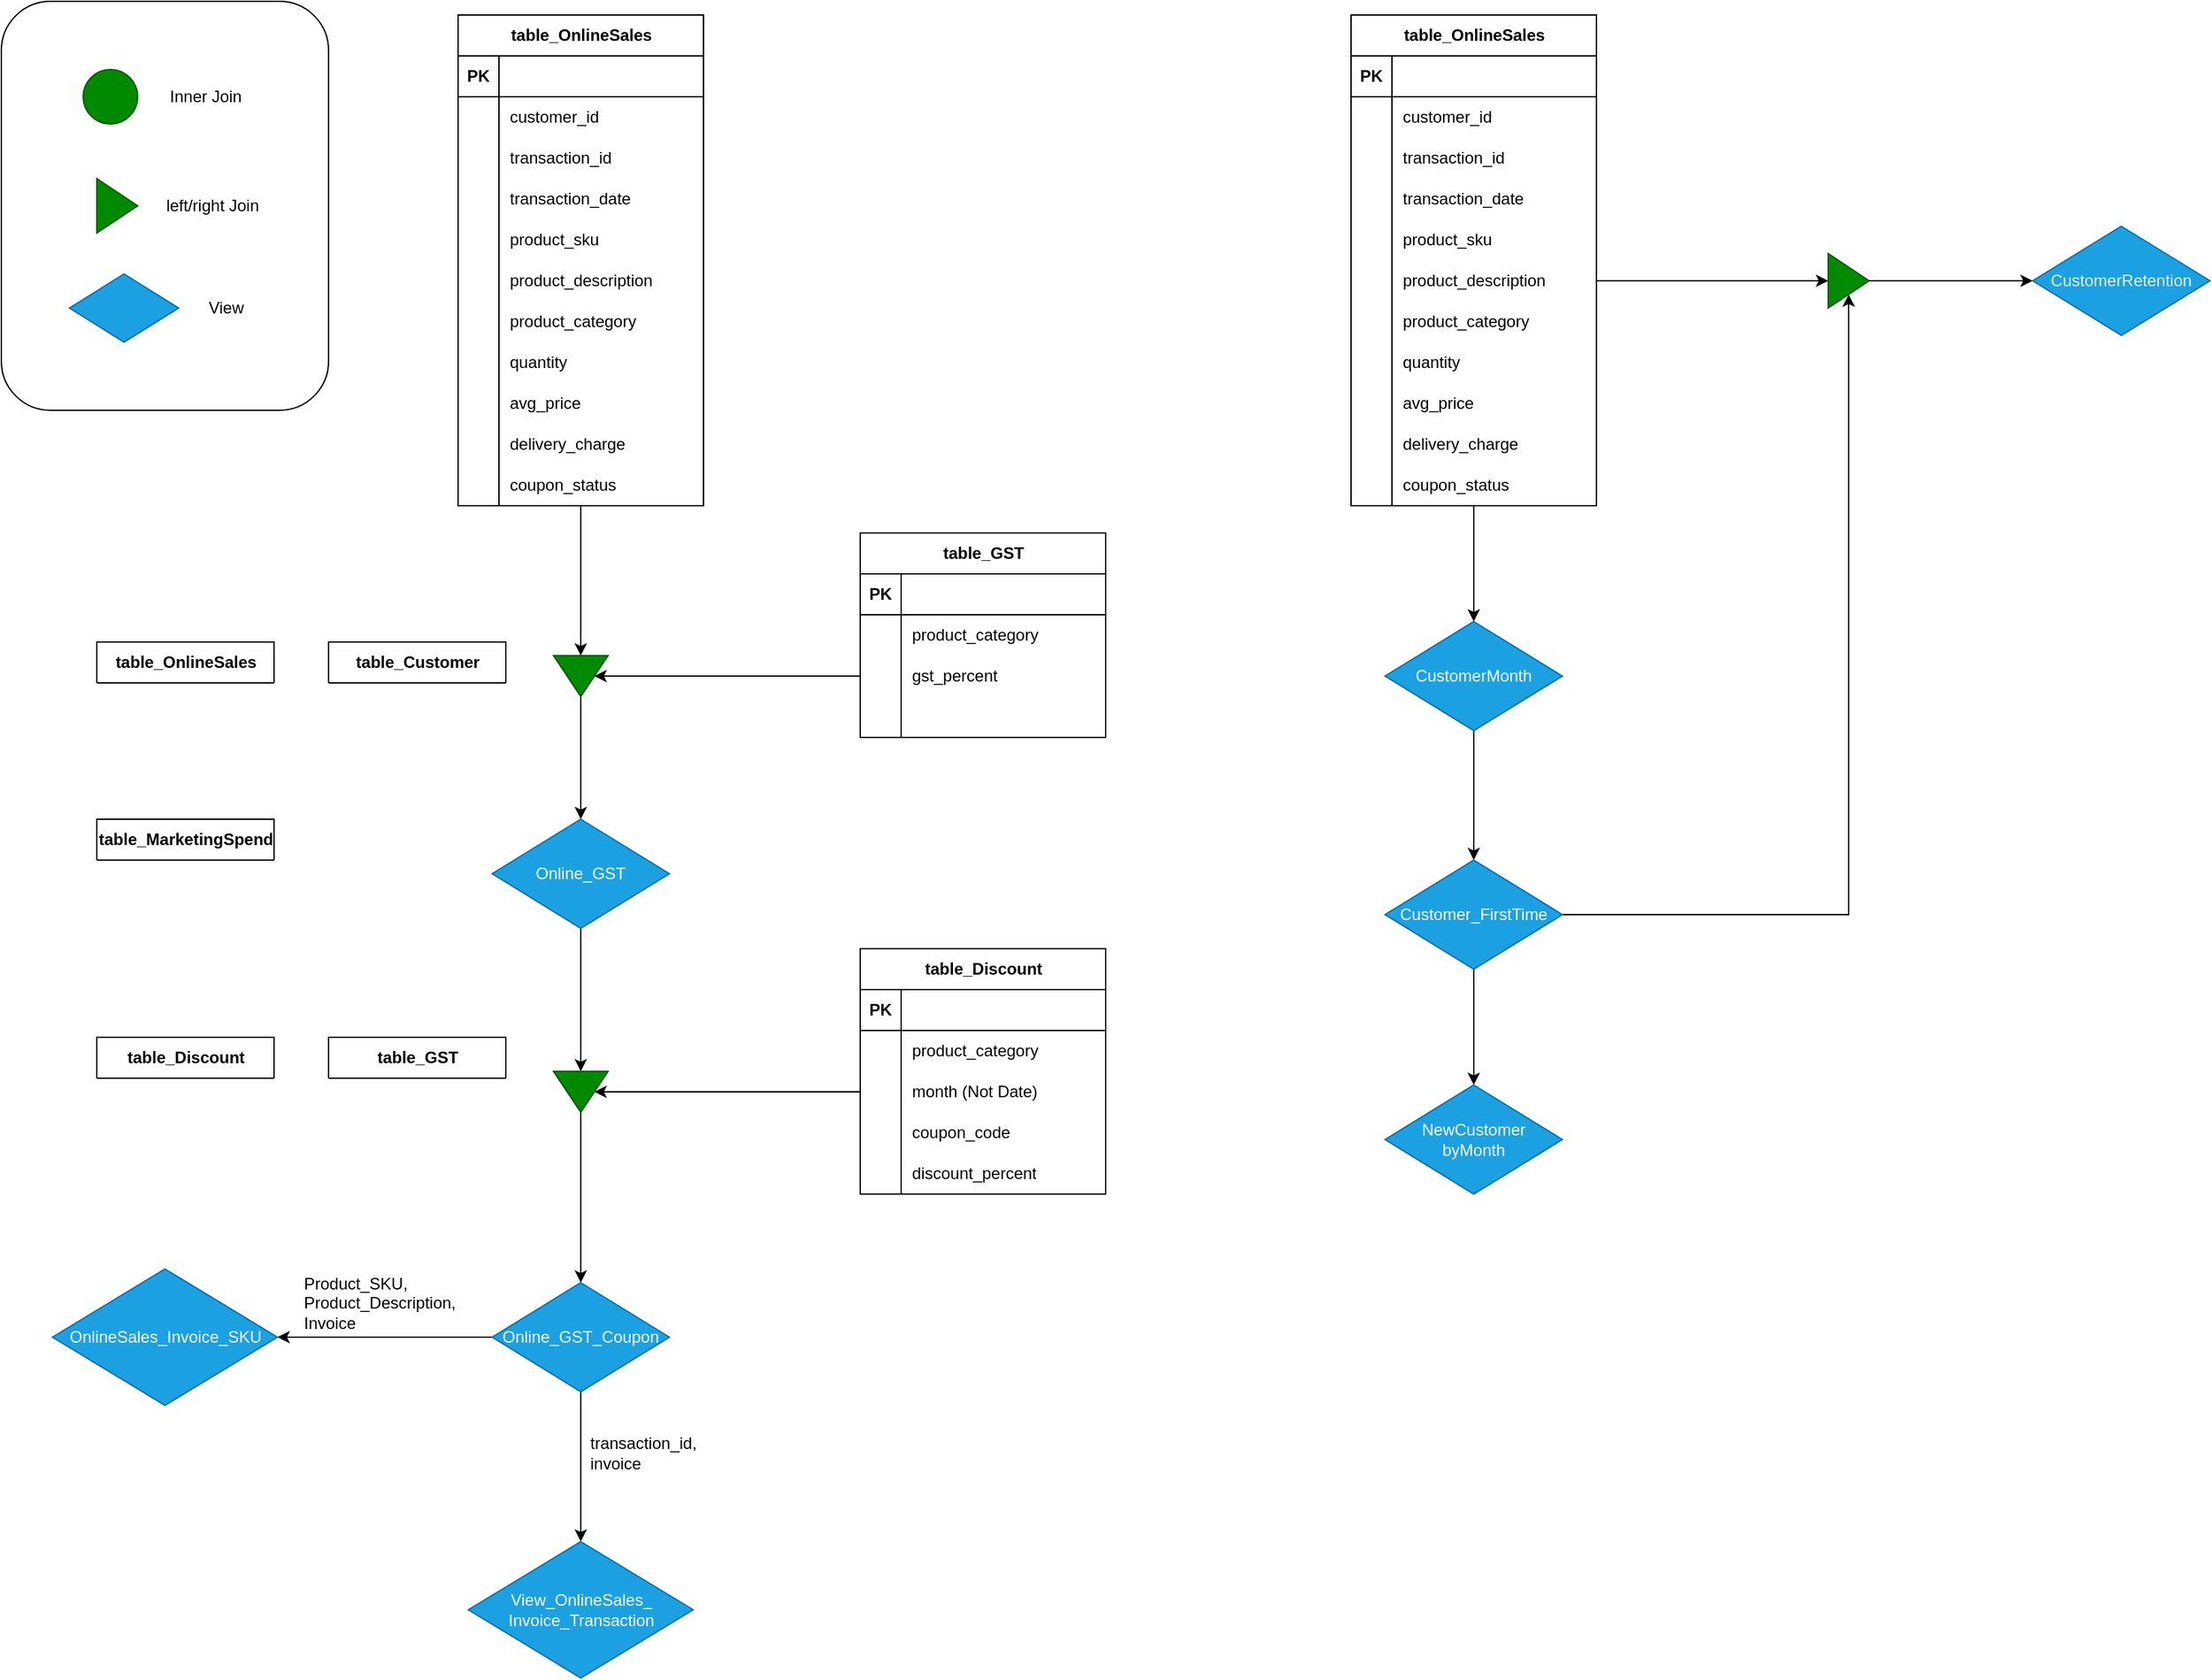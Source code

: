 <mxfile version="24.7.17">
  <diagram name="Page-1" id="1NiElrcgSgxJ_5QfxC-M">
    <mxGraphModel dx="1434" dy="844" grid="1" gridSize="10" guides="1" tooltips="1" connect="1" arrows="1" fold="1" page="1" pageScale="1" pageWidth="850" pageHeight="1100" math="0" shadow="0">
      <root>
        <mxCell id="0" />
        <mxCell id="1" parent="0" />
        <mxCell id="9cqOS_338rGiWD4fgmrN-1" value="table_Customer" style="shape=table;startSize=30;container=1;collapsible=1;childLayout=tableLayout;fixedRows=1;rowLines=0;fontStyle=1;align=center;resizeLast=1;html=1;" vertex="1" collapsed="1" parent="1">
          <mxGeometry x="250" y="480" width="130" height="30" as="geometry">
            <mxRectangle x="80" y="70" width="180" height="150" as="alternateBounds" />
          </mxGeometry>
        </mxCell>
        <mxCell id="9cqOS_338rGiWD4fgmrN-2" value="" style="shape=tableRow;horizontal=0;startSize=0;swimlaneHead=0;swimlaneBody=0;fillColor=none;collapsible=0;dropTarget=0;points=[[0,0.5],[1,0.5]];portConstraint=eastwest;top=0;left=0;right=0;bottom=1;" vertex="1" parent="9cqOS_338rGiWD4fgmrN-1">
          <mxGeometry y="30" width="180" height="30" as="geometry" />
        </mxCell>
        <mxCell id="9cqOS_338rGiWD4fgmrN-3" value="PK" style="shape=partialRectangle;connectable=0;fillColor=none;top=0;left=0;bottom=0;right=0;fontStyle=1;overflow=hidden;whiteSpace=wrap;html=1;" vertex="1" parent="9cqOS_338rGiWD4fgmrN-2">
          <mxGeometry width="30" height="30" as="geometry">
            <mxRectangle width="30" height="30" as="alternateBounds" />
          </mxGeometry>
        </mxCell>
        <mxCell id="9cqOS_338rGiWD4fgmrN-4" value="customer_id" style="shape=partialRectangle;connectable=0;fillColor=none;top=0;left=0;bottom=0;right=0;align=left;spacingLeft=6;fontStyle=5;overflow=hidden;whiteSpace=wrap;html=1;" vertex="1" parent="9cqOS_338rGiWD4fgmrN-2">
          <mxGeometry x="30" width="150" height="30" as="geometry">
            <mxRectangle width="150" height="30" as="alternateBounds" />
          </mxGeometry>
        </mxCell>
        <mxCell id="9cqOS_338rGiWD4fgmrN-5" value="" style="shape=tableRow;horizontal=0;startSize=0;swimlaneHead=0;swimlaneBody=0;fillColor=none;collapsible=0;dropTarget=0;points=[[0,0.5],[1,0.5]];portConstraint=eastwest;top=0;left=0;right=0;bottom=0;" vertex="1" parent="9cqOS_338rGiWD4fgmrN-1">
          <mxGeometry y="60" width="180" height="30" as="geometry" />
        </mxCell>
        <mxCell id="9cqOS_338rGiWD4fgmrN-6" value="" style="shape=partialRectangle;connectable=0;fillColor=none;top=0;left=0;bottom=0;right=0;editable=1;overflow=hidden;whiteSpace=wrap;html=1;" vertex="1" parent="9cqOS_338rGiWD4fgmrN-5">
          <mxGeometry width="30" height="30" as="geometry">
            <mxRectangle width="30" height="30" as="alternateBounds" />
          </mxGeometry>
        </mxCell>
        <mxCell id="9cqOS_338rGiWD4fgmrN-7" value="gender" style="shape=partialRectangle;connectable=0;fillColor=none;top=0;left=0;bottom=0;right=0;align=left;spacingLeft=6;overflow=hidden;whiteSpace=wrap;html=1;" vertex="1" parent="9cqOS_338rGiWD4fgmrN-5">
          <mxGeometry x="30" width="150" height="30" as="geometry">
            <mxRectangle width="150" height="30" as="alternateBounds" />
          </mxGeometry>
        </mxCell>
        <mxCell id="9cqOS_338rGiWD4fgmrN-8" value="" style="shape=tableRow;horizontal=0;startSize=0;swimlaneHead=0;swimlaneBody=0;fillColor=none;collapsible=0;dropTarget=0;points=[[0,0.5],[1,0.5]];portConstraint=eastwest;top=0;left=0;right=0;bottom=0;" vertex="1" parent="9cqOS_338rGiWD4fgmrN-1">
          <mxGeometry y="90" width="180" height="30" as="geometry" />
        </mxCell>
        <mxCell id="9cqOS_338rGiWD4fgmrN-9" value="" style="shape=partialRectangle;connectable=0;fillColor=none;top=0;left=0;bottom=0;right=0;editable=1;overflow=hidden;whiteSpace=wrap;html=1;" vertex="1" parent="9cqOS_338rGiWD4fgmrN-8">
          <mxGeometry width="30" height="30" as="geometry">
            <mxRectangle width="30" height="30" as="alternateBounds" />
          </mxGeometry>
        </mxCell>
        <mxCell id="9cqOS_338rGiWD4fgmrN-10" value="location" style="shape=partialRectangle;connectable=0;fillColor=none;top=0;left=0;bottom=0;right=0;align=left;spacingLeft=6;overflow=hidden;whiteSpace=wrap;html=1;" vertex="1" parent="9cqOS_338rGiWD4fgmrN-8">
          <mxGeometry x="30" width="150" height="30" as="geometry">
            <mxRectangle width="150" height="30" as="alternateBounds" />
          </mxGeometry>
        </mxCell>
        <mxCell id="9cqOS_338rGiWD4fgmrN-11" value="" style="shape=tableRow;horizontal=0;startSize=0;swimlaneHead=0;swimlaneBody=0;fillColor=none;collapsible=0;dropTarget=0;points=[[0,0.5],[1,0.5]];portConstraint=eastwest;top=0;left=0;right=0;bottom=0;" vertex="1" parent="9cqOS_338rGiWD4fgmrN-1">
          <mxGeometry y="120" width="180" height="30" as="geometry" />
        </mxCell>
        <mxCell id="9cqOS_338rGiWD4fgmrN-12" value="" style="shape=partialRectangle;connectable=0;fillColor=none;top=0;left=0;bottom=0;right=0;editable=1;overflow=hidden;whiteSpace=wrap;html=1;" vertex="1" parent="9cqOS_338rGiWD4fgmrN-11">
          <mxGeometry width="30" height="30" as="geometry">
            <mxRectangle width="30" height="30" as="alternateBounds" />
          </mxGeometry>
        </mxCell>
        <mxCell id="9cqOS_338rGiWD4fgmrN-13" value="tenure" style="shape=partialRectangle;connectable=0;fillColor=none;top=0;left=0;bottom=0;right=0;align=left;spacingLeft=6;overflow=hidden;whiteSpace=wrap;html=1;" vertex="1" parent="9cqOS_338rGiWD4fgmrN-11">
          <mxGeometry x="30" width="150" height="30" as="geometry">
            <mxRectangle width="150" height="30" as="alternateBounds" />
          </mxGeometry>
        </mxCell>
        <mxCell id="9cqOS_338rGiWD4fgmrN-14" value="table_GST" style="shape=table;startSize=30;container=1;collapsible=1;childLayout=tableLayout;fixedRows=1;rowLines=0;fontStyle=1;align=center;resizeLast=1;html=1;" vertex="1" collapsed="1" parent="1">
          <mxGeometry x="250" y="770" width="130" height="30" as="geometry">
            <mxRectangle x="350" y="70" width="180" height="150" as="alternateBounds" />
          </mxGeometry>
        </mxCell>
        <mxCell id="9cqOS_338rGiWD4fgmrN-15" value="" style="shape=tableRow;horizontal=0;startSize=0;swimlaneHead=0;swimlaneBody=0;fillColor=none;collapsible=0;dropTarget=0;points=[[0,0.5],[1,0.5]];portConstraint=eastwest;top=0;left=0;right=0;bottom=1;" vertex="1" parent="9cqOS_338rGiWD4fgmrN-14">
          <mxGeometry y="30" width="180" height="30" as="geometry" />
        </mxCell>
        <mxCell id="9cqOS_338rGiWD4fgmrN-16" value="PK" style="shape=partialRectangle;connectable=0;fillColor=none;top=0;left=0;bottom=0;right=0;fontStyle=1;overflow=hidden;whiteSpace=wrap;html=1;" vertex="1" parent="9cqOS_338rGiWD4fgmrN-15">
          <mxGeometry width="30" height="30" as="geometry">
            <mxRectangle width="30" height="30" as="alternateBounds" />
          </mxGeometry>
        </mxCell>
        <mxCell id="9cqOS_338rGiWD4fgmrN-17" value="" style="shape=partialRectangle;connectable=0;fillColor=none;top=0;left=0;bottom=0;right=0;align=left;spacingLeft=6;fontStyle=5;overflow=hidden;whiteSpace=wrap;html=1;" vertex="1" parent="9cqOS_338rGiWD4fgmrN-15">
          <mxGeometry x="30" width="150" height="30" as="geometry">
            <mxRectangle width="150" height="30" as="alternateBounds" />
          </mxGeometry>
        </mxCell>
        <mxCell id="9cqOS_338rGiWD4fgmrN-18" value="" style="shape=tableRow;horizontal=0;startSize=0;swimlaneHead=0;swimlaneBody=0;fillColor=none;collapsible=0;dropTarget=0;points=[[0,0.5],[1,0.5]];portConstraint=eastwest;top=0;left=0;right=0;bottom=0;" vertex="1" parent="9cqOS_338rGiWD4fgmrN-14">
          <mxGeometry y="60" width="180" height="30" as="geometry" />
        </mxCell>
        <mxCell id="9cqOS_338rGiWD4fgmrN-19" value="" style="shape=partialRectangle;connectable=0;fillColor=none;top=0;left=0;bottom=0;right=0;editable=1;overflow=hidden;whiteSpace=wrap;html=1;" vertex="1" parent="9cqOS_338rGiWD4fgmrN-18">
          <mxGeometry width="30" height="30" as="geometry">
            <mxRectangle width="30" height="30" as="alternateBounds" />
          </mxGeometry>
        </mxCell>
        <mxCell id="9cqOS_338rGiWD4fgmrN-20" value="product_category" style="shape=partialRectangle;connectable=0;fillColor=none;top=0;left=0;bottom=0;right=0;align=left;spacingLeft=6;overflow=hidden;whiteSpace=wrap;html=1;" vertex="1" parent="9cqOS_338rGiWD4fgmrN-18">
          <mxGeometry x="30" width="150" height="30" as="geometry">
            <mxRectangle width="150" height="30" as="alternateBounds" />
          </mxGeometry>
        </mxCell>
        <mxCell id="9cqOS_338rGiWD4fgmrN-21" value="" style="shape=tableRow;horizontal=0;startSize=0;swimlaneHead=0;swimlaneBody=0;fillColor=none;collapsible=0;dropTarget=0;points=[[0,0.5],[1,0.5]];portConstraint=eastwest;top=0;left=0;right=0;bottom=0;" vertex="1" parent="9cqOS_338rGiWD4fgmrN-14">
          <mxGeometry y="90" width="180" height="30" as="geometry" />
        </mxCell>
        <mxCell id="9cqOS_338rGiWD4fgmrN-22" value="" style="shape=partialRectangle;connectable=0;fillColor=none;top=0;left=0;bottom=0;right=0;editable=1;overflow=hidden;whiteSpace=wrap;html=1;" vertex="1" parent="9cqOS_338rGiWD4fgmrN-21">
          <mxGeometry width="30" height="30" as="geometry">
            <mxRectangle width="30" height="30" as="alternateBounds" />
          </mxGeometry>
        </mxCell>
        <mxCell id="9cqOS_338rGiWD4fgmrN-23" value="gst_percent" style="shape=partialRectangle;connectable=0;fillColor=none;top=0;left=0;bottom=0;right=0;align=left;spacingLeft=6;overflow=hidden;whiteSpace=wrap;html=1;" vertex="1" parent="9cqOS_338rGiWD4fgmrN-21">
          <mxGeometry x="30" width="150" height="30" as="geometry">
            <mxRectangle width="150" height="30" as="alternateBounds" />
          </mxGeometry>
        </mxCell>
        <mxCell id="9cqOS_338rGiWD4fgmrN-24" value="" style="shape=tableRow;horizontal=0;startSize=0;swimlaneHead=0;swimlaneBody=0;fillColor=none;collapsible=0;dropTarget=0;points=[[0,0.5],[1,0.5]];portConstraint=eastwest;top=0;left=0;right=0;bottom=0;" vertex="1" parent="9cqOS_338rGiWD4fgmrN-14">
          <mxGeometry y="120" width="180" height="30" as="geometry" />
        </mxCell>
        <mxCell id="9cqOS_338rGiWD4fgmrN-25" value="" style="shape=partialRectangle;connectable=0;fillColor=none;top=0;left=0;bottom=0;right=0;editable=1;overflow=hidden;whiteSpace=wrap;html=1;" vertex="1" parent="9cqOS_338rGiWD4fgmrN-24">
          <mxGeometry width="30" height="30" as="geometry">
            <mxRectangle width="30" height="30" as="alternateBounds" />
          </mxGeometry>
        </mxCell>
        <mxCell id="9cqOS_338rGiWD4fgmrN-26" value="" style="shape=partialRectangle;connectable=0;fillColor=none;top=0;left=0;bottom=0;right=0;align=left;spacingLeft=6;overflow=hidden;whiteSpace=wrap;html=1;" vertex="1" parent="9cqOS_338rGiWD4fgmrN-24">
          <mxGeometry x="30" width="150" height="30" as="geometry">
            <mxRectangle width="150" height="30" as="alternateBounds" />
          </mxGeometry>
        </mxCell>
        <mxCell id="9cqOS_338rGiWD4fgmrN-27" value="table_MarketingSpend" style="shape=table;startSize=30;container=1;collapsible=1;childLayout=tableLayout;fixedRows=1;rowLines=0;fontStyle=1;align=center;resizeLast=1;html=1;" vertex="1" collapsed="1" parent="1">
          <mxGeometry x="80" y="610" width="130" height="30" as="geometry">
            <mxRectangle x="80" y="260" width="180" height="150" as="alternateBounds" />
          </mxGeometry>
        </mxCell>
        <mxCell id="9cqOS_338rGiWD4fgmrN-28" value="" style="shape=tableRow;horizontal=0;startSize=0;swimlaneHead=0;swimlaneBody=0;fillColor=none;collapsible=0;dropTarget=0;points=[[0,0.5],[1,0.5]];portConstraint=eastwest;top=0;left=0;right=0;bottom=1;" vertex="1" parent="9cqOS_338rGiWD4fgmrN-27">
          <mxGeometry y="30" width="180" height="30" as="geometry" />
        </mxCell>
        <mxCell id="9cqOS_338rGiWD4fgmrN-29" value="PK" style="shape=partialRectangle;connectable=0;fillColor=none;top=0;left=0;bottom=0;right=0;fontStyle=1;overflow=hidden;whiteSpace=wrap;html=1;" vertex="1" parent="9cqOS_338rGiWD4fgmrN-28">
          <mxGeometry width="30" height="30" as="geometry">
            <mxRectangle width="30" height="30" as="alternateBounds" />
          </mxGeometry>
        </mxCell>
        <mxCell id="9cqOS_338rGiWD4fgmrN-30" value="" style="shape=partialRectangle;connectable=0;fillColor=none;top=0;left=0;bottom=0;right=0;align=left;spacingLeft=6;fontStyle=5;overflow=hidden;whiteSpace=wrap;html=1;" vertex="1" parent="9cqOS_338rGiWD4fgmrN-28">
          <mxGeometry x="30" width="150" height="30" as="geometry">
            <mxRectangle width="150" height="30" as="alternateBounds" />
          </mxGeometry>
        </mxCell>
        <mxCell id="9cqOS_338rGiWD4fgmrN-31" value="" style="shape=tableRow;horizontal=0;startSize=0;swimlaneHead=0;swimlaneBody=0;fillColor=none;collapsible=0;dropTarget=0;points=[[0,0.5],[1,0.5]];portConstraint=eastwest;top=0;left=0;right=0;bottom=0;" vertex="1" parent="9cqOS_338rGiWD4fgmrN-27">
          <mxGeometry y="60" width="180" height="30" as="geometry" />
        </mxCell>
        <mxCell id="9cqOS_338rGiWD4fgmrN-32" value="" style="shape=partialRectangle;connectable=0;fillColor=none;top=0;left=0;bottom=0;right=0;editable=1;overflow=hidden;whiteSpace=wrap;html=1;" vertex="1" parent="9cqOS_338rGiWD4fgmrN-31">
          <mxGeometry width="30" height="30" as="geometry">
            <mxRectangle width="30" height="30" as="alternateBounds" />
          </mxGeometry>
        </mxCell>
        <mxCell id="9cqOS_338rGiWD4fgmrN-33" value="Date" style="shape=partialRectangle;connectable=0;fillColor=none;top=0;left=0;bottom=0;right=0;align=left;spacingLeft=6;overflow=hidden;whiteSpace=wrap;html=1;" vertex="1" parent="9cqOS_338rGiWD4fgmrN-31">
          <mxGeometry x="30" width="150" height="30" as="geometry">
            <mxRectangle width="150" height="30" as="alternateBounds" />
          </mxGeometry>
        </mxCell>
        <mxCell id="9cqOS_338rGiWD4fgmrN-34" value="" style="shape=tableRow;horizontal=0;startSize=0;swimlaneHead=0;swimlaneBody=0;fillColor=none;collapsible=0;dropTarget=0;points=[[0,0.5],[1,0.5]];portConstraint=eastwest;top=0;left=0;right=0;bottom=0;" vertex="1" parent="9cqOS_338rGiWD4fgmrN-27">
          <mxGeometry y="90" width="180" height="30" as="geometry" />
        </mxCell>
        <mxCell id="9cqOS_338rGiWD4fgmrN-35" value="" style="shape=partialRectangle;connectable=0;fillColor=none;top=0;left=0;bottom=0;right=0;editable=1;overflow=hidden;whiteSpace=wrap;html=1;" vertex="1" parent="9cqOS_338rGiWD4fgmrN-34">
          <mxGeometry width="30" height="30" as="geometry">
            <mxRectangle width="30" height="30" as="alternateBounds" />
          </mxGeometry>
        </mxCell>
        <mxCell id="9cqOS_338rGiWD4fgmrN-36" value="offline_spend" style="shape=partialRectangle;connectable=0;fillColor=none;top=0;left=0;bottom=0;right=0;align=left;spacingLeft=6;overflow=hidden;whiteSpace=wrap;html=1;" vertex="1" parent="9cqOS_338rGiWD4fgmrN-34">
          <mxGeometry x="30" width="150" height="30" as="geometry">
            <mxRectangle width="150" height="30" as="alternateBounds" />
          </mxGeometry>
        </mxCell>
        <mxCell id="9cqOS_338rGiWD4fgmrN-37" value="" style="shape=tableRow;horizontal=0;startSize=0;swimlaneHead=0;swimlaneBody=0;fillColor=none;collapsible=0;dropTarget=0;points=[[0,0.5],[1,0.5]];portConstraint=eastwest;top=0;left=0;right=0;bottom=0;" vertex="1" parent="9cqOS_338rGiWD4fgmrN-27">
          <mxGeometry y="120" width="180" height="30" as="geometry" />
        </mxCell>
        <mxCell id="9cqOS_338rGiWD4fgmrN-38" value="" style="shape=partialRectangle;connectable=0;fillColor=none;top=0;left=0;bottom=0;right=0;editable=1;overflow=hidden;whiteSpace=wrap;html=1;" vertex="1" parent="9cqOS_338rGiWD4fgmrN-37">
          <mxGeometry width="30" height="30" as="geometry">
            <mxRectangle width="30" height="30" as="alternateBounds" />
          </mxGeometry>
        </mxCell>
        <mxCell id="9cqOS_338rGiWD4fgmrN-39" value="online_spend" style="shape=partialRectangle;connectable=0;fillColor=none;top=0;left=0;bottom=0;right=0;align=left;spacingLeft=6;overflow=hidden;whiteSpace=wrap;html=1;" vertex="1" parent="9cqOS_338rGiWD4fgmrN-37">
          <mxGeometry x="30" width="150" height="30" as="geometry">
            <mxRectangle width="150" height="30" as="alternateBounds" />
          </mxGeometry>
        </mxCell>
        <mxCell id="9cqOS_338rGiWD4fgmrN-40" value="table_Discount" style="shape=table;startSize=30;container=1;collapsible=1;childLayout=tableLayout;fixedRows=1;rowLines=0;fontStyle=1;align=center;resizeLast=1;html=1;" vertex="1" collapsed="1" parent="1">
          <mxGeometry x="80" y="770" width="130" height="30" as="geometry">
            <mxRectangle x="350" y="260" width="180" height="180" as="alternateBounds" />
          </mxGeometry>
        </mxCell>
        <mxCell id="9cqOS_338rGiWD4fgmrN-41" value="" style="shape=tableRow;horizontal=0;startSize=0;swimlaneHead=0;swimlaneBody=0;fillColor=none;collapsible=0;dropTarget=0;points=[[0,0.5],[1,0.5]];portConstraint=eastwest;top=0;left=0;right=0;bottom=1;" vertex="1" parent="9cqOS_338rGiWD4fgmrN-40">
          <mxGeometry y="30" width="180" height="30" as="geometry" />
        </mxCell>
        <mxCell id="9cqOS_338rGiWD4fgmrN-42" value="PK" style="shape=partialRectangle;connectable=0;fillColor=none;top=0;left=0;bottom=0;right=0;fontStyle=1;overflow=hidden;whiteSpace=wrap;html=1;" vertex="1" parent="9cqOS_338rGiWD4fgmrN-41">
          <mxGeometry width="30" height="30" as="geometry">
            <mxRectangle width="30" height="30" as="alternateBounds" />
          </mxGeometry>
        </mxCell>
        <mxCell id="9cqOS_338rGiWD4fgmrN-43" value="" style="shape=partialRectangle;connectable=0;fillColor=none;top=0;left=0;bottom=0;right=0;align=left;spacingLeft=6;fontStyle=5;overflow=hidden;whiteSpace=wrap;html=1;" vertex="1" parent="9cqOS_338rGiWD4fgmrN-41">
          <mxGeometry x="30" width="150" height="30" as="geometry">
            <mxRectangle width="150" height="30" as="alternateBounds" />
          </mxGeometry>
        </mxCell>
        <mxCell id="9cqOS_338rGiWD4fgmrN-44" value="" style="shape=tableRow;horizontal=0;startSize=0;swimlaneHead=0;swimlaneBody=0;fillColor=none;collapsible=0;dropTarget=0;points=[[0,0.5],[1,0.5]];portConstraint=eastwest;top=0;left=0;right=0;bottom=0;" vertex="1" parent="9cqOS_338rGiWD4fgmrN-40">
          <mxGeometry y="60" width="180" height="30" as="geometry" />
        </mxCell>
        <mxCell id="9cqOS_338rGiWD4fgmrN-45" value="" style="shape=partialRectangle;connectable=0;fillColor=none;top=0;left=0;bottom=0;right=0;editable=1;overflow=hidden;whiteSpace=wrap;html=1;" vertex="1" parent="9cqOS_338rGiWD4fgmrN-44">
          <mxGeometry width="30" height="30" as="geometry">
            <mxRectangle width="30" height="30" as="alternateBounds" />
          </mxGeometry>
        </mxCell>
        <mxCell id="9cqOS_338rGiWD4fgmrN-46" value="product_category" style="shape=partialRectangle;connectable=0;fillColor=none;top=0;left=0;bottom=0;right=0;align=left;spacingLeft=6;overflow=hidden;whiteSpace=wrap;html=1;" vertex="1" parent="9cqOS_338rGiWD4fgmrN-44">
          <mxGeometry x="30" width="150" height="30" as="geometry">
            <mxRectangle width="150" height="30" as="alternateBounds" />
          </mxGeometry>
        </mxCell>
        <mxCell id="9cqOS_338rGiWD4fgmrN-47" value="" style="shape=tableRow;horizontal=0;startSize=0;swimlaneHead=0;swimlaneBody=0;fillColor=none;collapsible=0;dropTarget=0;points=[[0,0.5],[1,0.5]];portConstraint=eastwest;top=0;left=0;right=0;bottom=0;" vertex="1" parent="9cqOS_338rGiWD4fgmrN-40">
          <mxGeometry y="90" width="180" height="30" as="geometry" />
        </mxCell>
        <mxCell id="9cqOS_338rGiWD4fgmrN-48" value="" style="shape=partialRectangle;connectable=0;fillColor=none;top=0;left=0;bottom=0;right=0;editable=1;overflow=hidden;whiteSpace=wrap;html=1;" vertex="1" parent="9cqOS_338rGiWD4fgmrN-47">
          <mxGeometry width="30" height="30" as="geometry">
            <mxRectangle width="30" height="30" as="alternateBounds" />
          </mxGeometry>
        </mxCell>
        <mxCell id="9cqOS_338rGiWD4fgmrN-49" value="month (Not Date)" style="shape=partialRectangle;connectable=0;fillColor=none;top=0;left=0;bottom=0;right=0;align=left;spacingLeft=6;overflow=hidden;whiteSpace=wrap;html=1;" vertex="1" parent="9cqOS_338rGiWD4fgmrN-47">
          <mxGeometry x="30" width="150" height="30" as="geometry">
            <mxRectangle width="150" height="30" as="alternateBounds" />
          </mxGeometry>
        </mxCell>
        <mxCell id="9cqOS_338rGiWD4fgmrN-50" value="" style="shape=tableRow;horizontal=0;startSize=0;swimlaneHead=0;swimlaneBody=0;fillColor=none;collapsible=0;dropTarget=0;points=[[0,0.5],[1,0.5]];portConstraint=eastwest;top=0;left=0;right=0;bottom=0;" vertex="1" parent="9cqOS_338rGiWD4fgmrN-40">
          <mxGeometry y="120" width="180" height="30" as="geometry" />
        </mxCell>
        <mxCell id="9cqOS_338rGiWD4fgmrN-51" value="" style="shape=partialRectangle;connectable=0;fillColor=none;top=0;left=0;bottom=0;right=0;editable=1;overflow=hidden;whiteSpace=wrap;html=1;" vertex="1" parent="9cqOS_338rGiWD4fgmrN-50">
          <mxGeometry width="30" height="30" as="geometry">
            <mxRectangle width="30" height="30" as="alternateBounds" />
          </mxGeometry>
        </mxCell>
        <mxCell id="9cqOS_338rGiWD4fgmrN-52" value="coupon_code" style="shape=partialRectangle;connectable=0;fillColor=none;top=0;left=0;bottom=0;right=0;align=left;spacingLeft=6;overflow=hidden;whiteSpace=wrap;html=1;" vertex="1" parent="9cqOS_338rGiWD4fgmrN-50">
          <mxGeometry x="30" width="150" height="30" as="geometry">
            <mxRectangle width="150" height="30" as="alternateBounds" />
          </mxGeometry>
        </mxCell>
        <mxCell id="9cqOS_338rGiWD4fgmrN-78" value="" style="shape=tableRow;horizontal=0;startSize=0;swimlaneHead=0;swimlaneBody=0;fillColor=none;collapsible=0;dropTarget=0;points=[[0,0.5],[1,0.5]];portConstraint=eastwest;top=0;left=0;right=0;bottom=0;" vertex="1" parent="9cqOS_338rGiWD4fgmrN-40">
          <mxGeometry y="150" width="180" height="30" as="geometry" />
        </mxCell>
        <mxCell id="9cqOS_338rGiWD4fgmrN-79" value="" style="shape=partialRectangle;connectable=0;fillColor=none;top=0;left=0;bottom=0;right=0;editable=1;overflow=hidden;whiteSpace=wrap;html=1;" vertex="1" parent="9cqOS_338rGiWD4fgmrN-78">
          <mxGeometry width="30" height="30" as="geometry">
            <mxRectangle width="30" height="30" as="alternateBounds" />
          </mxGeometry>
        </mxCell>
        <mxCell id="9cqOS_338rGiWD4fgmrN-80" value="discount_percent" style="shape=partialRectangle;connectable=0;fillColor=none;top=0;left=0;bottom=0;right=0;align=left;spacingLeft=6;overflow=hidden;whiteSpace=wrap;html=1;" vertex="1" parent="9cqOS_338rGiWD4fgmrN-78">
          <mxGeometry x="30" width="150" height="30" as="geometry">
            <mxRectangle width="150" height="30" as="alternateBounds" />
          </mxGeometry>
        </mxCell>
        <mxCell id="9cqOS_338rGiWD4fgmrN-81" value="table_OnlineSales" style="shape=table;startSize=30;container=1;collapsible=1;childLayout=tableLayout;fixedRows=1;rowLines=0;fontStyle=1;align=center;resizeLast=1;html=1;" vertex="1" collapsed="1" parent="1">
          <mxGeometry x="80" y="480" width="130" height="30" as="geometry">
            <mxRectangle x="80" y="480" width="180" height="360" as="alternateBounds" />
          </mxGeometry>
        </mxCell>
        <mxCell id="9cqOS_338rGiWD4fgmrN-82" value="" style="shape=tableRow;horizontal=0;startSize=0;swimlaneHead=0;swimlaneBody=0;fillColor=none;collapsible=0;dropTarget=0;points=[[0,0.5],[1,0.5]];portConstraint=eastwest;top=0;left=0;right=0;bottom=1;" vertex="1" parent="9cqOS_338rGiWD4fgmrN-81">
          <mxGeometry y="30" width="180" height="30" as="geometry" />
        </mxCell>
        <mxCell id="9cqOS_338rGiWD4fgmrN-83" value="PK" style="shape=partialRectangle;connectable=0;fillColor=none;top=0;left=0;bottom=0;right=0;fontStyle=1;overflow=hidden;whiteSpace=wrap;html=1;" vertex="1" parent="9cqOS_338rGiWD4fgmrN-82">
          <mxGeometry width="30" height="30" as="geometry">
            <mxRectangle width="30" height="30" as="alternateBounds" />
          </mxGeometry>
        </mxCell>
        <mxCell id="9cqOS_338rGiWD4fgmrN-84" value="" style="shape=partialRectangle;connectable=0;fillColor=none;top=0;left=0;bottom=0;right=0;align=left;spacingLeft=6;fontStyle=5;overflow=hidden;whiteSpace=wrap;html=1;" vertex="1" parent="9cqOS_338rGiWD4fgmrN-82">
          <mxGeometry x="30" width="150" height="30" as="geometry">
            <mxRectangle width="150" height="30" as="alternateBounds" />
          </mxGeometry>
        </mxCell>
        <mxCell id="9cqOS_338rGiWD4fgmrN-85" value="" style="shape=tableRow;horizontal=0;startSize=0;swimlaneHead=0;swimlaneBody=0;fillColor=none;collapsible=0;dropTarget=0;points=[[0,0.5],[1,0.5]];portConstraint=eastwest;top=0;left=0;right=0;bottom=0;" vertex="1" parent="9cqOS_338rGiWD4fgmrN-81">
          <mxGeometry y="60" width="180" height="30" as="geometry" />
        </mxCell>
        <mxCell id="9cqOS_338rGiWD4fgmrN-86" value="" style="shape=partialRectangle;connectable=0;fillColor=none;top=0;left=0;bottom=0;right=0;editable=1;overflow=hidden;whiteSpace=wrap;html=1;" vertex="1" parent="9cqOS_338rGiWD4fgmrN-85">
          <mxGeometry width="30" height="30" as="geometry">
            <mxRectangle width="30" height="30" as="alternateBounds" />
          </mxGeometry>
        </mxCell>
        <mxCell id="9cqOS_338rGiWD4fgmrN-87" value="customer_id" style="shape=partialRectangle;connectable=0;fillColor=none;top=0;left=0;bottom=0;right=0;align=left;spacingLeft=6;overflow=hidden;whiteSpace=wrap;html=1;" vertex="1" parent="9cqOS_338rGiWD4fgmrN-85">
          <mxGeometry x="30" width="150" height="30" as="geometry">
            <mxRectangle width="150" height="30" as="alternateBounds" />
          </mxGeometry>
        </mxCell>
        <mxCell id="9cqOS_338rGiWD4fgmrN-88" value="" style="shape=tableRow;horizontal=0;startSize=0;swimlaneHead=0;swimlaneBody=0;fillColor=none;collapsible=0;dropTarget=0;points=[[0,0.5],[1,0.5]];portConstraint=eastwest;top=0;left=0;right=0;bottom=0;" vertex="1" parent="9cqOS_338rGiWD4fgmrN-81">
          <mxGeometry y="90" width="180" height="30" as="geometry" />
        </mxCell>
        <mxCell id="9cqOS_338rGiWD4fgmrN-89" value="" style="shape=partialRectangle;connectable=0;fillColor=none;top=0;left=0;bottom=0;right=0;editable=1;overflow=hidden;whiteSpace=wrap;html=1;" vertex="1" parent="9cqOS_338rGiWD4fgmrN-88">
          <mxGeometry width="30" height="30" as="geometry">
            <mxRectangle width="30" height="30" as="alternateBounds" />
          </mxGeometry>
        </mxCell>
        <mxCell id="9cqOS_338rGiWD4fgmrN-90" value="transaction_id" style="shape=partialRectangle;connectable=0;fillColor=none;top=0;left=0;bottom=0;right=0;align=left;spacingLeft=6;overflow=hidden;whiteSpace=wrap;html=1;" vertex="1" parent="9cqOS_338rGiWD4fgmrN-88">
          <mxGeometry x="30" width="150" height="30" as="geometry">
            <mxRectangle width="150" height="30" as="alternateBounds" />
          </mxGeometry>
        </mxCell>
        <mxCell id="9cqOS_338rGiWD4fgmrN-91" value="" style="shape=tableRow;horizontal=0;startSize=0;swimlaneHead=0;swimlaneBody=0;fillColor=none;collapsible=0;dropTarget=0;points=[[0,0.5],[1,0.5]];portConstraint=eastwest;top=0;left=0;right=0;bottom=0;" vertex="1" parent="9cqOS_338rGiWD4fgmrN-81">
          <mxGeometry y="120" width="180" height="30" as="geometry" />
        </mxCell>
        <mxCell id="9cqOS_338rGiWD4fgmrN-92" value="" style="shape=partialRectangle;connectable=0;fillColor=none;top=0;left=0;bottom=0;right=0;editable=1;overflow=hidden;whiteSpace=wrap;html=1;" vertex="1" parent="9cqOS_338rGiWD4fgmrN-91">
          <mxGeometry width="30" height="30" as="geometry">
            <mxRectangle width="30" height="30" as="alternateBounds" />
          </mxGeometry>
        </mxCell>
        <mxCell id="9cqOS_338rGiWD4fgmrN-93" value="transaction_date" style="shape=partialRectangle;connectable=0;fillColor=none;top=0;left=0;bottom=0;right=0;align=left;spacingLeft=6;overflow=hidden;whiteSpace=wrap;html=1;" vertex="1" parent="9cqOS_338rGiWD4fgmrN-91">
          <mxGeometry x="30" width="150" height="30" as="geometry">
            <mxRectangle width="150" height="30" as="alternateBounds" />
          </mxGeometry>
        </mxCell>
        <mxCell id="9cqOS_338rGiWD4fgmrN-94" value="" style="shape=tableRow;horizontal=0;startSize=0;swimlaneHead=0;swimlaneBody=0;fillColor=none;collapsible=0;dropTarget=0;points=[[0,0.5],[1,0.5]];portConstraint=eastwest;top=0;left=0;right=0;bottom=0;" vertex="1" parent="9cqOS_338rGiWD4fgmrN-81">
          <mxGeometry y="150" width="180" height="30" as="geometry" />
        </mxCell>
        <mxCell id="9cqOS_338rGiWD4fgmrN-95" value="" style="shape=partialRectangle;connectable=0;fillColor=none;top=0;left=0;bottom=0;right=0;editable=1;overflow=hidden;whiteSpace=wrap;html=1;" vertex="1" parent="9cqOS_338rGiWD4fgmrN-94">
          <mxGeometry width="30" height="30" as="geometry">
            <mxRectangle width="30" height="30" as="alternateBounds" />
          </mxGeometry>
        </mxCell>
        <mxCell id="9cqOS_338rGiWD4fgmrN-96" value="product_sku" style="shape=partialRectangle;connectable=0;fillColor=none;top=0;left=0;bottom=0;right=0;align=left;spacingLeft=6;overflow=hidden;whiteSpace=wrap;html=1;" vertex="1" parent="9cqOS_338rGiWD4fgmrN-94">
          <mxGeometry x="30" width="150" height="30" as="geometry">
            <mxRectangle width="150" height="30" as="alternateBounds" />
          </mxGeometry>
        </mxCell>
        <mxCell id="9cqOS_338rGiWD4fgmrN-97" value="" style="shape=tableRow;horizontal=0;startSize=0;swimlaneHead=0;swimlaneBody=0;fillColor=none;collapsible=0;dropTarget=0;points=[[0,0.5],[1,0.5]];portConstraint=eastwest;top=0;left=0;right=0;bottom=0;" vertex="1" parent="9cqOS_338rGiWD4fgmrN-81">
          <mxGeometry y="180" width="180" height="30" as="geometry" />
        </mxCell>
        <mxCell id="9cqOS_338rGiWD4fgmrN-98" value="" style="shape=partialRectangle;connectable=0;fillColor=none;top=0;left=0;bottom=0;right=0;editable=1;overflow=hidden;whiteSpace=wrap;html=1;" vertex="1" parent="9cqOS_338rGiWD4fgmrN-97">
          <mxGeometry width="30" height="30" as="geometry">
            <mxRectangle width="30" height="30" as="alternateBounds" />
          </mxGeometry>
        </mxCell>
        <mxCell id="9cqOS_338rGiWD4fgmrN-99" value="product_description" style="shape=partialRectangle;connectable=0;fillColor=none;top=0;left=0;bottom=0;right=0;align=left;spacingLeft=6;overflow=hidden;whiteSpace=wrap;html=1;" vertex="1" parent="9cqOS_338rGiWD4fgmrN-97">
          <mxGeometry x="30" width="150" height="30" as="geometry">
            <mxRectangle width="150" height="30" as="alternateBounds" />
          </mxGeometry>
        </mxCell>
        <mxCell id="9cqOS_338rGiWD4fgmrN-100" value="" style="shape=tableRow;horizontal=0;startSize=0;swimlaneHead=0;swimlaneBody=0;fillColor=none;collapsible=0;dropTarget=0;points=[[0,0.5],[1,0.5]];portConstraint=eastwest;top=0;left=0;right=0;bottom=0;" vertex="1" parent="9cqOS_338rGiWD4fgmrN-81">
          <mxGeometry y="210" width="180" height="30" as="geometry" />
        </mxCell>
        <mxCell id="9cqOS_338rGiWD4fgmrN-101" value="" style="shape=partialRectangle;connectable=0;fillColor=none;top=0;left=0;bottom=0;right=0;editable=1;overflow=hidden;whiteSpace=wrap;html=1;" vertex="1" parent="9cqOS_338rGiWD4fgmrN-100">
          <mxGeometry width="30" height="30" as="geometry">
            <mxRectangle width="30" height="30" as="alternateBounds" />
          </mxGeometry>
        </mxCell>
        <mxCell id="9cqOS_338rGiWD4fgmrN-102" value="product_category" style="shape=partialRectangle;connectable=0;fillColor=none;top=0;left=0;bottom=0;right=0;align=left;spacingLeft=6;overflow=hidden;whiteSpace=wrap;html=1;" vertex="1" parent="9cqOS_338rGiWD4fgmrN-100">
          <mxGeometry x="30" width="150" height="30" as="geometry">
            <mxRectangle width="150" height="30" as="alternateBounds" />
          </mxGeometry>
        </mxCell>
        <mxCell id="9cqOS_338rGiWD4fgmrN-103" value="" style="shape=tableRow;horizontal=0;startSize=0;swimlaneHead=0;swimlaneBody=0;fillColor=none;collapsible=0;dropTarget=0;points=[[0,0.5],[1,0.5]];portConstraint=eastwest;top=0;left=0;right=0;bottom=0;" vertex="1" parent="9cqOS_338rGiWD4fgmrN-81">
          <mxGeometry y="240" width="180" height="30" as="geometry" />
        </mxCell>
        <mxCell id="9cqOS_338rGiWD4fgmrN-104" value="" style="shape=partialRectangle;connectable=0;fillColor=none;top=0;left=0;bottom=0;right=0;editable=1;overflow=hidden;whiteSpace=wrap;html=1;" vertex="1" parent="9cqOS_338rGiWD4fgmrN-103">
          <mxGeometry width="30" height="30" as="geometry">
            <mxRectangle width="30" height="30" as="alternateBounds" />
          </mxGeometry>
        </mxCell>
        <mxCell id="9cqOS_338rGiWD4fgmrN-105" value="quantity" style="shape=partialRectangle;connectable=0;fillColor=none;top=0;left=0;bottom=0;right=0;align=left;spacingLeft=6;overflow=hidden;whiteSpace=wrap;html=1;" vertex="1" parent="9cqOS_338rGiWD4fgmrN-103">
          <mxGeometry x="30" width="150" height="30" as="geometry">
            <mxRectangle width="150" height="30" as="alternateBounds" />
          </mxGeometry>
        </mxCell>
        <mxCell id="9cqOS_338rGiWD4fgmrN-106" value="" style="shape=tableRow;horizontal=0;startSize=0;swimlaneHead=0;swimlaneBody=0;fillColor=none;collapsible=0;dropTarget=0;points=[[0,0.5],[1,0.5]];portConstraint=eastwest;top=0;left=0;right=0;bottom=0;" vertex="1" parent="9cqOS_338rGiWD4fgmrN-81">
          <mxGeometry y="270" width="180" height="30" as="geometry" />
        </mxCell>
        <mxCell id="9cqOS_338rGiWD4fgmrN-107" value="" style="shape=partialRectangle;connectable=0;fillColor=none;top=0;left=0;bottom=0;right=0;editable=1;overflow=hidden;whiteSpace=wrap;html=1;" vertex="1" parent="9cqOS_338rGiWD4fgmrN-106">
          <mxGeometry width="30" height="30" as="geometry">
            <mxRectangle width="30" height="30" as="alternateBounds" />
          </mxGeometry>
        </mxCell>
        <mxCell id="9cqOS_338rGiWD4fgmrN-108" value="avg_price" style="shape=partialRectangle;connectable=0;fillColor=none;top=0;left=0;bottom=0;right=0;align=left;spacingLeft=6;overflow=hidden;whiteSpace=wrap;html=1;" vertex="1" parent="9cqOS_338rGiWD4fgmrN-106">
          <mxGeometry x="30" width="150" height="30" as="geometry">
            <mxRectangle width="150" height="30" as="alternateBounds" />
          </mxGeometry>
        </mxCell>
        <mxCell id="9cqOS_338rGiWD4fgmrN-109" value="" style="shape=tableRow;horizontal=0;startSize=0;swimlaneHead=0;swimlaneBody=0;fillColor=none;collapsible=0;dropTarget=0;points=[[0,0.5],[1,0.5]];portConstraint=eastwest;top=0;left=0;right=0;bottom=0;" vertex="1" parent="9cqOS_338rGiWD4fgmrN-81">
          <mxGeometry y="300" width="180" height="30" as="geometry" />
        </mxCell>
        <mxCell id="9cqOS_338rGiWD4fgmrN-110" value="" style="shape=partialRectangle;connectable=0;fillColor=none;top=0;left=0;bottom=0;right=0;editable=1;overflow=hidden;whiteSpace=wrap;html=1;" vertex="1" parent="9cqOS_338rGiWD4fgmrN-109">
          <mxGeometry width="30" height="30" as="geometry">
            <mxRectangle width="30" height="30" as="alternateBounds" />
          </mxGeometry>
        </mxCell>
        <mxCell id="9cqOS_338rGiWD4fgmrN-111" value="delivery_charge" style="shape=partialRectangle;connectable=0;fillColor=none;top=0;left=0;bottom=0;right=0;align=left;spacingLeft=6;overflow=hidden;whiteSpace=wrap;html=1;" vertex="1" parent="9cqOS_338rGiWD4fgmrN-109">
          <mxGeometry x="30" width="150" height="30" as="geometry">
            <mxRectangle width="150" height="30" as="alternateBounds" />
          </mxGeometry>
        </mxCell>
        <mxCell id="9cqOS_338rGiWD4fgmrN-112" value="" style="shape=tableRow;horizontal=0;startSize=0;swimlaneHead=0;swimlaneBody=0;fillColor=none;collapsible=0;dropTarget=0;points=[[0,0.5],[1,0.5]];portConstraint=eastwest;top=0;left=0;right=0;bottom=0;" vertex="1" parent="9cqOS_338rGiWD4fgmrN-81">
          <mxGeometry y="330" width="180" height="30" as="geometry" />
        </mxCell>
        <mxCell id="9cqOS_338rGiWD4fgmrN-113" value="" style="shape=partialRectangle;connectable=0;fillColor=none;top=0;left=0;bottom=0;right=0;editable=1;overflow=hidden;whiteSpace=wrap;html=1;" vertex="1" parent="9cqOS_338rGiWD4fgmrN-112">
          <mxGeometry width="30" height="30" as="geometry">
            <mxRectangle width="30" height="30" as="alternateBounds" />
          </mxGeometry>
        </mxCell>
        <mxCell id="9cqOS_338rGiWD4fgmrN-114" value="coupon_status" style="shape=partialRectangle;connectable=0;fillColor=none;top=0;left=0;bottom=0;right=0;align=left;spacingLeft=6;overflow=hidden;whiteSpace=wrap;html=1;" vertex="1" parent="9cqOS_338rGiWD4fgmrN-112">
          <mxGeometry x="30" width="150" height="30" as="geometry">
            <mxRectangle width="150" height="30" as="alternateBounds" />
          </mxGeometry>
        </mxCell>
        <mxCell id="9cqOS_338rGiWD4fgmrN-128" value="table_GST" style="shape=table;startSize=30;container=1;collapsible=1;childLayout=tableLayout;fixedRows=1;rowLines=0;fontStyle=1;align=center;resizeLast=1;html=1;" vertex="1" parent="1">
          <mxGeometry x="640" y="400" width="180" height="150" as="geometry">
            <mxRectangle x="650" y="510" width="130" height="30" as="alternateBounds" />
          </mxGeometry>
        </mxCell>
        <mxCell id="9cqOS_338rGiWD4fgmrN-129" value="" style="shape=tableRow;horizontal=0;startSize=0;swimlaneHead=0;swimlaneBody=0;fillColor=none;collapsible=0;dropTarget=0;points=[[0,0.5],[1,0.5]];portConstraint=eastwest;top=0;left=0;right=0;bottom=1;" vertex="1" parent="9cqOS_338rGiWD4fgmrN-128">
          <mxGeometry y="30" width="180" height="30" as="geometry" />
        </mxCell>
        <mxCell id="9cqOS_338rGiWD4fgmrN-130" value="PK" style="shape=partialRectangle;connectable=0;fillColor=none;top=0;left=0;bottom=0;right=0;fontStyle=1;overflow=hidden;whiteSpace=wrap;html=1;" vertex="1" parent="9cqOS_338rGiWD4fgmrN-129">
          <mxGeometry width="30" height="30" as="geometry">
            <mxRectangle width="30" height="30" as="alternateBounds" />
          </mxGeometry>
        </mxCell>
        <mxCell id="9cqOS_338rGiWD4fgmrN-131" value="" style="shape=partialRectangle;connectable=0;fillColor=none;top=0;left=0;bottom=0;right=0;align=left;spacingLeft=6;fontStyle=5;overflow=hidden;whiteSpace=wrap;html=1;" vertex="1" parent="9cqOS_338rGiWD4fgmrN-129">
          <mxGeometry x="30" width="150" height="30" as="geometry">
            <mxRectangle width="150" height="30" as="alternateBounds" />
          </mxGeometry>
        </mxCell>
        <mxCell id="9cqOS_338rGiWD4fgmrN-132" value="" style="shape=tableRow;horizontal=0;startSize=0;swimlaneHead=0;swimlaneBody=0;fillColor=none;collapsible=0;dropTarget=0;points=[[0,0.5],[1,0.5]];portConstraint=eastwest;top=0;left=0;right=0;bottom=0;" vertex="1" parent="9cqOS_338rGiWD4fgmrN-128">
          <mxGeometry y="60" width="180" height="30" as="geometry" />
        </mxCell>
        <mxCell id="9cqOS_338rGiWD4fgmrN-133" value="" style="shape=partialRectangle;connectable=0;fillColor=none;top=0;left=0;bottom=0;right=0;editable=1;overflow=hidden;whiteSpace=wrap;html=1;" vertex="1" parent="9cqOS_338rGiWD4fgmrN-132">
          <mxGeometry width="30" height="30" as="geometry">
            <mxRectangle width="30" height="30" as="alternateBounds" />
          </mxGeometry>
        </mxCell>
        <mxCell id="9cqOS_338rGiWD4fgmrN-134" value="product_category" style="shape=partialRectangle;connectable=0;fillColor=none;top=0;left=0;bottom=0;right=0;align=left;spacingLeft=6;overflow=hidden;whiteSpace=wrap;html=1;" vertex="1" parent="9cqOS_338rGiWD4fgmrN-132">
          <mxGeometry x="30" width="150" height="30" as="geometry">
            <mxRectangle width="150" height="30" as="alternateBounds" />
          </mxGeometry>
        </mxCell>
        <mxCell id="9cqOS_338rGiWD4fgmrN-135" value="" style="shape=tableRow;horizontal=0;startSize=0;swimlaneHead=0;swimlaneBody=0;fillColor=none;collapsible=0;dropTarget=0;points=[[0,0.5],[1,0.5]];portConstraint=eastwest;top=0;left=0;right=0;bottom=0;" vertex="1" parent="9cqOS_338rGiWD4fgmrN-128">
          <mxGeometry y="90" width="180" height="30" as="geometry" />
        </mxCell>
        <mxCell id="9cqOS_338rGiWD4fgmrN-136" value="" style="shape=partialRectangle;connectable=0;fillColor=none;top=0;left=0;bottom=0;right=0;editable=1;overflow=hidden;whiteSpace=wrap;html=1;" vertex="1" parent="9cqOS_338rGiWD4fgmrN-135">
          <mxGeometry width="30" height="30" as="geometry">
            <mxRectangle width="30" height="30" as="alternateBounds" />
          </mxGeometry>
        </mxCell>
        <mxCell id="9cqOS_338rGiWD4fgmrN-137" value="gst_percent" style="shape=partialRectangle;connectable=0;fillColor=none;top=0;left=0;bottom=0;right=0;align=left;spacingLeft=6;overflow=hidden;whiteSpace=wrap;html=1;" vertex="1" parent="9cqOS_338rGiWD4fgmrN-135">
          <mxGeometry x="30" width="150" height="30" as="geometry">
            <mxRectangle width="150" height="30" as="alternateBounds" />
          </mxGeometry>
        </mxCell>
        <mxCell id="9cqOS_338rGiWD4fgmrN-138" value="" style="shape=tableRow;horizontal=0;startSize=0;swimlaneHead=0;swimlaneBody=0;fillColor=none;collapsible=0;dropTarget=0;points=[[0,0.5],[1,0.5]];portConstraint=eastwest;top=0;left=0;right=0;bottom=0;" vertex="1" parent="9cqOS_338rGiWD4fgmrN-128">
          <mxGeometry y="120" width="180" height="30" as="geometry" />
        </mxCell>
        <mxCell id="9cqOS_338rGiWD4fgmrN-139" value="" style="shape=partialRectangle;connectable=0;fillColor=none;top=0;left=0;bottom=0;right=0;editable=1;overflow=hidden;whiteSpace=wrap;html=1;" vertex="1" parent="9cqOS_338rGiWD4fgmrN-138">
          <mxGeometry width="30" height="30" as="geometry">
            <mxRectangle width="30" height="30" as="alternateBounds" />
          </mxGeometry>
        </mxCell>
        <mxCell id="9cqOS_338rGiWD4fgmrN-140" value="" style="shape=partialRectangle;connectable=0;fillColor=none;top=0;left=0;bottom=0;right=0;align=left;spacingLeft=6;overflow=hidden;whiteSpace=wrap;html=1;" vertex="1" parent="9cqOS_338rGiWD4fgmrN-138">
          <mxGeometry x="30" width="150" height="30" as="geometry">
            <mxRectangle width="150" height="30" as="alternateBounds" />
          </mxGeometry>
        </mxCell>
        <mxCell id="9cqOS_338rGiWD4fgmrN-189" style="edgeStyle=orthogonalEdgeStyle;rounded=0;orthogonalLoop=1;jettySize=auto;html=1;entryX=0;entryY=0.5;entryDx=0;entryDy=0;" edge="1" parent="1" source="9cqOS_338rGiWD4fgmrN-141" target="9cqOS_338rGiWD4fgmrN-188">
          <mxGeometry relative="1" as="geometry" />
        </mxCell>
        <mxCell id="9cqOS_338rGiWD4fgmrN-141" value="table_OnlineSales" style="shape=table;startSize=30;container=1;collapsible=1;childLayout=tableLayout;fixedRows=1;rowLines=0;fontStyle=1;align=center;resizeLast=1;html=1;" vertex="1" parent="1">
          <mxGeometry x="345" y="20" width="180" height="360" as="geometry">
            <mxRectangle x="420" y="550" width="130" height="30" as="alternateBounds" />
          </mxGeometry>
        </mxCell>
        <mxCell id="9cqOS_338rGiWD4fgmrN-142" value="" style="shape=tableRow;horizontal=0;startSize=0;swimlaneHead=0;swimlaneBody=0;fillColor=none;collapsible=0;dropTarget=0;points=[[0,0.5],[1,0.5]];portConstraint=eastwest;top=0;left=0;right=0;bottom=1;" vertex="1" parent="9cqOS_338rGiWD4fgmrN-141">
          <mxGeometry y="30" width="180" height="30" as="geometry" />
        </mxCell>
        <mxCell id="9cqOS_338rGiWD4fgmrN-143" value="PK" style="shape=partialRectangle;connectable=0;fillColor=none;top=0;left=0;bottom=0;right=0;fontStyle=1;overflow=hidden;whiteSpace=wrap;html=1;" vertex="1" parent="9cqOS_338rGiWD4fgmrN-142">
          <mxGeometry width="30" height="30" as="geometry">
            <mxRectangle width="30" height="30" as="alternateBounds" />
          </mxGeometry>
        </mxCell>
        <mxCell id="9cqOS_338rGiWD4fgmrN-144" value="" style="shape=partialRectangle;connectable=0;fillColor=none;top=0;left=0;bottom=0;right=0;align=left;spacingLeft=6;fontStyle=5;overflow=hidden;whiteSpace=wrap;html=1;" vertex="1" parent="9cqOS_338rGiWD4fgmrN-142">
          <mxGeometry x="30" width="150" height="30" as="geometry">
            <mxRectangle width="150" height="30" as="alternateBounds" />
          </mxGeometry>
        </mxCell>
        <mxCell id="9cqOS_338rGiWD4fgmrN-145" value="" style="shape=tableRow;horizontal=0;startSize=0;swimlaneHead=0;swimlaneBody=0;fillColor=none;collapsible=0;dropTarget=0;points=[[0,0.5],[1,0.5]];portConstraint=eastwest;top=0;left=0;right=0;bottom=0;" vertex="1" parent="9cqOS_338rGiWD4fgmrN-141">
          <mxGeometry y="60" width="180" height="30" as="geometry" />
        </mxCell>
        <mxCell id="9cqOS_338rGiWD4fgmrN-146" value="" style="shape=partialRectangle;connectable=0;fillColor=none;top=0;left=0;bottom=0;right=0;editable=1;overflow=hidden;whiteSpace=wrap;html=1;" vertex="1" parent="9cqOS_338rGiWD4fgmrN-145">
          <mxGeometry width="30" height="30" as="geometry">
            <mxRectangle width="30" height="30" as="alternateBounds" />
          </mxGeometry>
        </mxCell>
        <mxCell id="9cqOS_338rGiWD4fgmrN-147" value="customer_id" style="shape=partialRectangle;connectable=0;fillColor=none;top=0;left=0;bottom=0;right=0;align=left;spacingLeft=6;overflow=hidden;whiteSpace=wrap;html=1;" vertex="1" parent="9cqOS_338rGiWD4fgmrN-145">
          <mxGeometry x="30" width="150" height="30" as="geometry">
            <mxRectangle width="150" height="30" as="alternateBounds" />
          </mxGeometry>
        </mxCell>
        <mxCell id="9cqOS_338rGiWD4fgmrN-148" value="" style="shape=tableRow;horizontal=0;startSize=0;swimlaneHead=0;swimlaneBody=0;fillColor=none;collapsible=0;dropTarget=0;points=[[0,0.5],[1,0.5]];portConstraint=eastwest;top=0;left=0;right=0;bottom=0;" vertex="1" parent="9cqOS_338rGiWD4fgmrN-141">
          <mxGeometry y="90" width="180" height="30" as="geometry" />
        </mxCell>
        <mxCell id="9cqOS_338rGiWD4fgmrN-149" value="" style="shape=partialRectangle;connectable=0;fillColor=none;top=0;left=0;bottom=0;right=0;editable=1;overflow=hidden;whiteSpace=wrap;html=1;" vertex="1" parent="9cqOS_338rGiWD4fgmrN-148">
          <mxGeometry width="30" height="30" as="geometry">
            <mxRectangle width="30" height="30" as="alternateBounds" />
          </mxGeometry>
        </mxCell>
        <mxCell id="9cqOS_338rGiWD4fgmrN-150" value="transaction_id" style="shape=partialRectangle;connectable=0;fillColor=none;top=0;left=0;bottom=0;right=0;align=left;spacingLeft=6;overflow=hidden;whiteSpace=wrap;html=1;" vertex="1" parent="9cqOS_338rGiWD4fgmrN-148">
          <mxGeometry x="30" width="150" height="30" as="geometry">
            <mxRectangle width="150" height="30" as="alternateBounds" />
          </mxGeometry>
        </mxCell>
        <mxCell id="9cqOS_338rGiWD4fgmrN-151" value="" style="shape=tableRow;horizontal=0;startSize=0;swimlaneHead=0;swimlaneBody=0;fillColor=none;collapsible=0;dropTarget=0;points=[[0,0.5],[1,0.5]];portConstraint=eastwest;top=0;left=0;right=0;bottom=0;" vertex="1" parent="9cqOS_338rGiWD4fgmrN-141">
          <mxGeometry y="120" width="180" height="30" as="geometry" />
        </mxCell>
        <mxCell id="9cqOS_338rGiWD4fgmrN-152" value="" style="shape=partialRectangle;connectable=0;fillColor=none;top=0;left=0;bottom=0;right=0;editable=1;overflow=hidden;whiteSpace=wrap;html=1;" vertex="1" parent="9cqOS_338rGiWD4fgmrN-151">
          <mxGeometry width="30" height="30" as="geometry">
            <mxRectangle width="30" height="30" as="alternateBounds" />
          </mxGeometry>
        </mxCell>
        <mxCell id="9cqOS_338rGiWD4fgmrN-153" value="transaction_date" style="shape=partialRectangle;connectable=0;fillColor=none;top=0;left=0;bottom=0;right=0;align=left;spacingLeft=6;overflow=hidden;whiteSpace=wrap;html=1;" vertex="1" parent="9cqOS_338rGiWD4fgmrN-151">
          <mxGeometry x="30" width="150" height="30" as="geometry">
            <mxRectangle width="150" height="30" as="alternateBounds" />
          </mxGeometry>
        </mxCell>
        <mxCell id="9cqOS_338rGiWD4fgmrN-154" value="" style="shape=tableRow;horizontal=0;startSize=0;swimlaneHead=0;swimlaneBody=0;fillColor=none;collapsible=0;dropTarget=0;points=[[0,0.5],[1,0.5]];portConstraint=eastwest;top=0;left=0;right=0;bottom=0;" vertex="1" parent="9cqOS_338rGiWD4fgmrN-141">
          <mxGeometry y="150" width="180" height="30" as="geometry" />
        </mxCell>
        <mxCell id="9cqOS_338rGiWD4fgmrN-155" value="" style="shape=partialRectangle;connectable=0;fillColor=none;top=0;left=0;bottom=0;right=0;editable=1;overflow=hidden;whiteSpace=wrap;html=1;" vertex="1" parent="9cqOS_338rGiWD4fgmrN-154">
          <mxGeometry width="30" height="30" as="geometry">
            <mxRectangle width="30" height="30" as="alternateBounds" />
          </mxGeometry>
        </mxCell>
        <mxCell id="9cqOS_338rGiWD4fgmrN-156" value="product_sku" style="shape=partialRectangle;connectable=0;fillColor=none;top=0;left=0;bottom=0;right=0;align=left;spacingLeft=6;overflow=hidden;whiteSpace=wrap;html=1;" vertex="1" parent="9cqOS_338rGiWD4fgmrN-154">
          <mxGeometry x="30" width="150" height="30" as="geometry">
            <mxRectangle width="150" height="30" as="alternateBounds" />
          </mxGeometry>
        </mxCell>
        <mxCell id="9cqOS_338rGiWD4fgmrN-157" value="" style="shape=tableRow;horizontal=0;startSize=0;swimlaneHead=0;swimlaneBody=0;fillColor=none;collapsible=0;dropTarget=0;points=[[0,0.5],[1,0.5]];portConstraint=eastwest;top=0;left=0;right=0;bottom=0;" vertex="1" parent="9cqOS_338rGiWD4fgmrN-141">
          <mxGeometry y="180" width="180" height="30" as="geometry" />
        </mxCell>
        <mxCell id="9cqOS_338rGiWD4fgmrN-158" value="" style="shape=partialRectangle;connectable=0;fillColor=none;top=0;left=0;bottom=0;right=0;editable=1;overflow=hidden;whiteSpace=wrap;html=1;" vertex="1" parent="9cqOS_338rGiWD4fgmrN-157">
          <mxGeometry width="30" height="30" as="geometry">
            <mxRectangle width="30" height="30" as="alternateBounds" />
          </mxGeometry>
        </mxCell>
        <mxCell id="9cqOS_338rGiWD4fgmrN-159" value="product_description" style="shape=partialRectangle;connectable=0;fillColor=none;top=0;left=0;bottom=0;right=0;align=left;spacingLeft=6;overflow=hidden;whiteSpace=wrap;html=1;" vertex="1" parent="9cqOS_338rGiWD4fgmrN-157">
          <mxGeometry x="30" width="150" height="30" as="geometry">
            <mxRectangle width="150" height="30" as="alternateBounds" />
          </mxGeometry>
        </mxCell>
        <mxCell id="9cqOS_338rGiWD4fgmrN-160" value="" style="shape=tableRow;horizontal=0;startSize=0;swimlaneHead=0;swimlaneBody=0;fillColor=none;collapsible=0;dropTarget=0;points=[[0,0.5],[1,0.5]];portConstraint=eastwest;top=0;left=0;right=0;bottom=0;" vertex="1" parent="9cqOS_338rGiWD4fgmrN-141">
          <mxGeometry y="210" width="180" height="30" as="geometry" />
        </mxCell>
        <mxCell id="9cqOS_338rGiWD4fgmrN-161" value="" style="shape=partialRectangle;connectable=0;fillColor=none;top=0;left=0;bottom=0;right=0;editable=1;overflow=hidden;whiteSpace=wrap;html=1;" vertex="1" parent="9cqOS_338rGiWD4fgmrN-160">
          <mxGeometry width="30" height="30" as="geometry">
            <mxRectangle width="30" height="30" as="alternateBounds" />
          </mxGeometry>
        </mxCell>
        <mxCell id="9cqOS_338rGiWD4fgmrN-162" value="product_category" style="shape=partialRectangle;connectable=0;fillColor=none;top=0;left=0;bottom=0;right=0;align=left;spacingLeft=6;overflow=hidden;whiteSpace=wrap;html=1;" vertex="1" parent="9cqOS_338rGiWD4fgmrN-160">
          <mxGeometry x="30" width="150" height="30" as="geometry">
            <mxRectangle width="150" height="30" as="alternateBounds" />
          </mxGeometry>
        </mxCell>
        <mxCell id="9cqOS_338rGiWD4fgmrN-163" value="" style="shape=tableRow;horizontal=0;startSize=0;swimlaneHead=0;swimlaneBody=0;fillColor=none;collapsible=0;dropTarget=0;points=[[0,0.5],[1,0.5]];portConstraint=eastwest;top=0;left=0;right=0;bottom=0;" vertex="1" parent="9cqOS_338rGiWD4fgmrN-141">
          <mxGeometry y="240" width="180" height="30" as="geometry" />
        </mxCell>
        <mxCell id="9cqOS_338rGiWD4fgmrN-164" value="" style="shape=partialRectangle;connectable=0;fillColor=none;top=0;left=0;bottom=0;right=0;editable=1;overflow=hidden;whiteSpace=wrap;html=1;" vertex="1" parent="9cqOS_338rGiWD4fgmrN-163">
          <mxGeometry width="30" height="30" as="geometry">
            <mxRectangle width="30" height="30" as="alternateBounds" />
          </mxGeometry>
        </mxCell>
        <mxCell id="9cqOS_338rGiWD4fgmrN-165" value="quantity" style="shape=partialRectangle;connectable=0;fillColor=none;top=0;left=0;bottom=0;right=0;align=left;spacingLeft=6;overflow=hidden;whiteSpace=wrap;html=1;" vertex="1" parent="9cqOS_338rGiWD4fgmrN-163">
          <mxGeometry x="30" width="150" height="30" as="geometry">
            <mxRectangle width="150" height="30" as="alternateBounds" />
          </mxGeometry>
        </mxCell>
        <mxCell id="9cqOS_338rGiWD4fgmrN-166" value="" style="shape=tableRow;horizontal=0;startSize=0;swimlaneHead=0;swimlaneBody=0;fillColor=none;collapsible=0;dropTarget=0;points=[[0,0.5],[1,0.5]];portConstraint=eastwest;top=0;left=0;right=0;bottom=0;" vertex="1" parent="9cqOS_338rGiWD4fgmrN-141">
          <mxGeometry y="270" width="180" height="30" as="geometry" />
        </mxCell>
        <mxCell id="9cqOS_338rGiWD4fgmrN-167" value="" style="shape=partialRectangle;connectable=0;fillColor=none;top=0;left=0;bottom=0;right=0;editable=1;overflow=hidden;whiteSpace=wrap;html=1;" vertex="1" parent="9cqOS_338rGiWD4fgmrN-166">
          <mxGeometry width="30" height="30" as="geometry">
            <mxRectangle width="30" height="30" as="alternateBounds" />
          </mxGeometry>
        </mxCell>
        <mxCell id="9cqOS_338rGiWD4fgmrN-168" value="avg_price" style="shape=partialRectangle;connectable=0;fillColor=none;top=0;left=0;bottom=0;right=0;align=left;spacingLeft=6;overflow=hidden;whiteSpace=wrap;html=1;" vertex="1" parent="9cqOS_338rGiWD4fgmrN-166">
          <mxGeometry x="30" width="150" height="30" as="geometry">
            <mxRectangle width="150" height="30" as="alternateBounds" />
          </mxGeometry>
        </mxCell>
        <mxCell id="9cqOS_338rGiWD4fgmrN-169" value="" style="shape=tableRow;horizontal=0;startSize=0;swimlaneHead=0;swimlaneBody=0;fillColor=none;collapsible=0;dropTarget=0;points=[[0,0.5],[1,0.5]];portConstraint=eastwest;top=0;left=0;right=0;bottom=0;" vertex="1" parent="9cqOS_338rGiWD4fgmrN-141">
          <mxGeometry y="300" width="180" height="30" as="geometry" />
        </mxCell>
        <mxCell id="9cqOS_338rGiWD4fgmrN-170" value="" style="shape=partialRectangle;connectable=0;fillColor=none;top=0;left=0;bottom=0;right=0;editable=1;overflow=hidden;whiteSpace=wrap;html=1;" vertex="1" parent="9cqOS_338rGiWD4fgmrN-169">
          <mxGeometry width="30" height="30" as="geometry">
            <mxRectangle width="30" height="30" as="alternateBounds" />
          </mxGeometry>
        </mxCell>
        <mxCell id="9cqOS_338rGiWD4fgmrN-171" value="delivery_charge" style="shape=partialRectangle;connectable=0;fillColor=none;top=0;left=0;bottom=0;right=0;align=left;spacingLeft=6;overflow=hidden;whiteSpace=wrap;html=1;" vertex="1" parent="9cqOS_338rGiWD4fgmrN-169">
          <mxGeometry x="30" width="150" height="30" as="geometry">
            <mxRectangle width="150" height="30" as="alternateBounds" />
          </mxGeometry>
        </mxCell>
        <mxCell id="9cqOS_338rGiWD4fgmrN-172" value="" style="shape=tableRow;horizontal=0;startSize=0;swimlaneHead=0;swimlaneBody=0;fillColor=none;collapsible=0;dropTarget=0;points=[[0,0.5],[1,0.5]];portConstraint=eastwest;top=0;left=0;right=0;bottom=0;" vertex="1" parent="9cqOS_338rGiWD4fgmrN-141">
          <mxGeometry y="330" width="180" height="30" as="geometry" />
        </mxCell>
        <mxCell id="9cqOS_338rGiWD4fgmrN-173" value="" style="shape=partialRectangle;connectable=0;fillColor=none;top=0;left=0;bottom=0;right=0;editable=1;overflow=hidden;whiteSpace=wrap;html=1;" vertex="1" parent="9cqOS_338rGiWD4fgmrN-172">
          <mxGeometry width="30" height="30" as="geometry">
            <mxRectangle width="30" height="30" as="alternateBounds" />
          </mxGeometry>
        </mxCell>
        <mxCell id="9cqOS_338rGiWD4fgmrN-174" value="coupon_status" style="shape=partialRectangle;connectable=0;fillColor=none;top=0;left=0;bottom=0;right=0;align=left;spacingLeft=6;overflow=hidden;whiteSpace=wrap;html=1;" vertex="1" parent="9cqOS_338rGiWD4fgmrN-172">
          <mxGeometry x="30" width="150" height="30" as="geometry">
            <mxRectangle width="150" height="30" as="alternateBounds" />
          </mxGeometry>
        </mxCell>
        <mxCell id="9cqOS_338rGiWD4fgmrN-192" style="edgeStyle=orthogonalEdgeStyle;rounded=0;orthogonalLoop=1;jettySize=auto;html=1;entryX=0.5;entryY=0;entryDx=0;entryDy=0;" edge="1" parent="1" source="9cqOS_338rGiWD4fgmrN-188" target="9cqOS_338rGiWD4fgmrN-191">
          <mxGeometry relative="1" as="geometry" />
        </mxCell>
        <mxCell id="9cqOS_338rGiWD4fgmrN-188" value="" style="triangle;whiteSpace=wrap;html=1;fillColor=#008a00;fontColor=#ffffff;strokeColor=#005700;rotation=90;" vertex="1" parent="1">
          <mxGeometry x="420" y="485" width="30" height="40" as="geometry" />
        </mxCell>
        <mxCell id="9cqOS_338rGiWD4fgmrN-190" style="edgeStyle=orthogonalEdgeStyle;rounded=0;orthogonalLoop=1;jettySize=auto;html=1;" edge="1" parent="1" source="9cqOS_338rGiWD4fgmrN-135" target="9cqOS_338rGiWD4fgmrN-188">
          <mxGeometry relative="1" as="geometry" />
        </mxCell>
        <mxCell id="9cqOS_338rGiWD4fgmrN-194" style="edgeStyle=orthogonalEdgeStyle;rounded=0;orthogonalLoop=1;jettySize=auto;html=1;entryX=0;entryY=0.5;entryDx=0;entryDy=0;" edge="1" parent="1" source="9cqOS_338rGiWD4fgmrN-191" target="9cqOS_338rGiWD4fgmrN-193">
          <mxGeometry relative="1" as="geometry" />
        </mxCell>
        <mxCell id="9cqOS_338rGiWD4fgmrN-191" value="Online_GST" style="rhombus;whiteSpace=wrap;html=1;fillColor=#1ba1e2;fontColor=#ffffff;strokeColor=#006EAF;" vertex="1" parent="1">
          <mxGeometry x="370" y="610" width="130" height="80" as="geometry" />
        </mxCell>
        <mxCell id="9cqOS_338rGiWD4fgmrN-213" style="edgeStyle=orthogonalEdgeStyle;rounded=0;orthogonalLoop=1;jettySize=auto;html=1;entryX=0.5;entryY=0;entryDx=0;entryDy=0;" edge="1" parent="1" source="9cqOS_338rGiWD4fgmrN-193" target="9cqOS_338rGiWD4fgmrN-212">
          <mxGeometry relative="1" as="geometry" />
        </mxCell>
        <mxCell id="9cqOS_338rGiWD4fgmrN-193" value="" style="triangle;whiteSpace=wrap;html=1;fillColor=#008a00;fontColor=#ffffff;strokeColor=#005700;rotation=90;" vertex="1" parent="1">
          <mxGeometry x="420" y="790" width="30" height="40" as="geometry" />
        </mxCell>
        <mxCell id="9cqOS_338rGiWD4fgmrN-195" value="table_Discount" style="shape=table;startSize=30;container=1;collapsible=1;childLayout=tableLayout;fixedRows=1;rowLines=0;fontStyle=1;align=center;resizeLast=1;html=1;" vertex="1" parent="1">
          <mxGeometry x="640" y="705" width="180" height="180" as="geometry">
            <mxRectangle x="80" y="70" width="130" height="30" as="alternateBounds" />
          </mxGeometry>
        </mxCell>
        <mxCell id="9cqOS_338rGiWD4fgmrN-196" value="" style="shape=tableRow;horizontal=0;startSize=0;swimlaneHead=0;swimlaneBody=0;fillColor=none;collapsible=0;dropTarget=0;points=[[0,0.5],[1,0.5]];portConstraint=eastwest;top=0;left=0;right=0;bottom=1;" vertex="1" parent="9cqOS_338rGiWD4fgmrN-195">
          <mxGeometry y="30" width="180" height="30" as="geometry" />
        </mxCell>
        <mxCell id="9cqOS_338rGiWD4fgmrN-197" value="PK" style="shape=partialRectangle;connectable=0;fillColor=none;top=0;left=0;bottom=0;right=0;fontStyle=1;overflow=hidden;whiteSpace=wrap;html=1;" vertex="1" parent="9cqOS_338rGiWD4fgmrN-196">
          <mxGeometry width="30" height="30" as="geometry">
            <mxRectangle width="30" height="30" as="alternateBounds" />
          </mxGeometry>
        </mxCell>
        <mxCell id="9cqOS_338rGiWD4fgmrN-198" value="" style="shape=partialRectangle;connectable=0;fillColor=none;top=0;left=0;bottom=0;right=0;align=left;spacingLeft=6;fontStyle=5;overflow=hidden;whiteSpace=wrap;html=1;" vertex="1" parent="9cqOS_338rGiWD4fgmrN-196">
          <mxGeometry x="30" width="150" height="30" as="geometry">
            <mxRectangle width="150" height="30" as="alternateBounds" />
          </mxGeometry>
        </mxCell>
        <mxCell id="9cqOS_338rGiWD4fgmrN-199" value="" style="shape=tableRow;horizontal=0;startSize=0;swimlaneHead=0;swimlaneBody=0;fillColor=none;collapsible=0;dropTarget=0;points=[[0,0.5],[1,0.5]];portConstraint=eastwest;top=0;left=0;right=0;bottom=0;" vertex="1" parent="9cqOS_338rGiWD4fgmrN-195">
          <mxGeometry y="60" width="180" height="30" as="geometry" />
        </mxCell>
        <mxCell id="9cqOS_338rGiWD4fgmrN-200" value="" style="shape=partialRectangle;connectable=0;fillColor=none;top=0;left=0;bottom=0;right=0;editable=1;overflow=hidden;whiteSpace=wrap;html=1;" vertex="1" parent="9cqOS_338rGiWD4fgmrN-199">
          <mxGeometry width="30" height="30" as="geometry">
            <mxRectangle width="30" height="30" as="alternateBounds" />
          </mxGeometry>
        </mxCell>
        <mxCell id="9cqOS_338rGiWD4fgmrN-201" value="product_category" style="shape=partialRectangle;connectable=0;fillColor=none;top=0;left=0;bottom=0;right=0;align=left;spacingLeft=6;overflow=hidden;whiteSpace=wrap;html=1;" vertex="1" parent="9cqOS_338rGiWD4fgmrN-199">
          <mxGeometry x="30" width="150" height="30" as="geometry">
            <mxRectangle width="150" height="30" as="alternateBounds" />
          </mxGeometry>
        </mxCell>
        <mxCell id="9cqOS_338rGiWD4fgmrN-202" value="" style="shape=tableRow;horizontal=0;startSize=0;swimlaneHead=0;swimlaneBody=0;fillColor=none;collapsible=0;dropTarget=0;points=[[0,0.5],[1,0.5]];portConstraint=eastwest;top=0;left=0;right=0;bottom=0;" vertex="1" parent="9cqOS_338rGiWD4fgmrN-195">
          <mxGeometry y="90" width="180" height="30" as="geometry" />
        </mxCell>
        <mxCell id="9cqOS_338rGiWD4fgmrN-203" value="" style="shape=partialRectangle;connectable=0;fillColor=none;top=0;left=0;bottom=0;right=0;editable=1;overflow=hidden;whiteSpace=wrap;html=1;" vertex="1" parent="9cqOS_338rGiWD4fgmrN-202">
          <mxGeometry width="30" height="30" as="geometry">
            <mxRectangle width="30" height="30" as="alternateBounds" />
          </mxGeometry>
        </mxCell>
        <mxCell id="9cqOS_338rGiWD4fgmrN-204" value="month (Not Date)" style="shape=partialRectangle;connectable=0;fillColor=none;top=0;left=0;bottom=0;right=0;align=left;spacingLeft=6;overflow=hidden;whiteSpace=wrap;html=1;" vertex="1" parent="9cqOS_338rGiWD4fgmrN-202">
          <mxGeometry x="30" width="150" height="30" as="geometry">
            <mxRectangle width="150" height="30" as="alternateBounds" />
          </mxGeometry>
        </mxCell>
        <mxCell id="9cqOS_338rGiWD4fgmrN-205" value="" style="shape=tableRow;horizontal=0;startSize=0;swimlaneHead=0;swimlaneBody=0;fillColor=none;collapsible=0;dropTarget=0;points=[[0,0.5],[1,0.5]];portConstraint=eastwest;top=0;left=0;right=0;bottom=0;" vertex="1" parent="9cqOS_338rGiWD4fgmrN-195">
          <mxGeometry y="120" width="180" height="30" as="geometry" />
        </mxCell>
        <mxCell id="9cqOS_338rGiWD4fgmrN-206" value="" style="shape=partialRectangle;connectable=0;fillColor=none;top=0;left=0;bottom=0;right=0;editable=1;overflow=hidden;whiteSpace=wrap;html=1;" vertex="1" parent="9cqOS_338rGiWD4fgmrN-205">
          <mxGeometry width="30" height="30" as="geometry">
            <mxRectangle width="30" height="30" as="alternateBounds" />
          </mxGeometry>
        </mxCell>
        <mxCell id="9cqOS_338rGiWD4fgmrN-207" value="coupon_code" style="shape=partialRectangle;connectable=0;fillColor=none;top=0;left=0;bottom=0;right=0;align=left;spacingLeft=6;overflow=hidden;whiteSpace=wrap;html=1;" vertex="1" parent="9cqOS_338rGiWD4fgmrN-205">
          <mxGeometry x="30" width="150" height="30" as="geometry">
            <mxRectangle width="150" height="30" as="alternateBounds" />
          </mxGeometry>
        </mxCell>
        <mxCell id="9cqOS_338rGiWD4fgmrN-208" value="" style="shape=tableRow;horizontal=0;startSize=0;swimlaneHead=0;swimlaneBody=0;fillColor=none;collapsible=0;dropTarget=0;points=[[0,0.5],[1,0.5]];portConstraint=eastwest;top=0;left=0;right=0;bottom=0;" vertex="1" parent="9cqOS_338rGiWD4fgmrN-195">
          <mxGeometry y="150" width="180" height="30" as="geometry" />
        </mxCell>
        <mxCell id="9cqOS_338rGiWD4fgmrN-209" value="" style="shape=partialRectangle;connectable=0;fillColor=none;top=0;left=0;bottom=0;right=0;editable=1;overflow=hidden;whiteSpace=wrap;html=1;" vertex="1" parent="9cqOS_338rGiWD4fgmrN-208">
          <mxGeometry width="30" height="30" as="geometry">
            <mxRectangle width="30" height="30" as="alternateBounds" />
          </mxGeometry>
        </mxCell>
        <mxCell id="9cqOS_338rGiWD4fgmrN-210" value="discount_percent" style="shape=partialRectangle;connectable=0;fillColor=none;top=0;left=0;bottom=0;right=0;align=left;spacingLeft=6;overflow=hidden;whiteSpace=wrap;html=1;" vertex="1" parent="9cqOS_338rGiWD4fgmrN-208">
          <mxGeometry x="30" width="150" height="30" as="geometry">
            <mxRectangle width="150" height="30" as="alternateBounds" />
          </mxGeometry>
        </mxCell>
        <mxCell id="9cqOS_338rGiWD4fgmrN-211" style="edgeStyle=orthogonalEdgeStyle;rounded=0;orthogonalLoop=1;jettySize=auto;html=1;entryX=0.5;entryY=0;entryDx=0;entryDy=0;" edge="1" parent="1" source="9cqOS_338rGiWD4fgmrN-202" target="9cqOS_338rGiWD4fgmrN-193">
          <mxGeometry relative="1" as="geometry" />
        </mxCell>
        <mxCell id="9cqOS_338rGiWD4fgmrN-217" style="edgeStyle=orthogonalEdgeStyle;rounded=0;orthogonalLoop=1;jettySize=auto;html=1;entryX=0.5;entryY=0;entryDx=0;entryDy=0;" edge="1" parent="1" source="9cqOS_338rGiWD4fgmrN-212" target="9cqOS_338rGiWD4fgmrN-216">
          <mxGeometry relative="1" as="geometry" />
        </mxCell>
        <mxCell id="9cqOS_338rGiWD4fgmrN-220" style="edgeStyle=orthogonalEdgeStyle;rounded=0;orthogonalLoop=1;jettySize=auto;html=1;entryX=1;entryY=0.5;entryDx=0;entryDy=0;" edge="1" parent="1" source="9cqOS_338rGiWD4fgmrN-212" target="9cqOS_338rGiWD4fgmrN-219">
          <mxGeometry relative="1" as="geometry" />
        </mxCell>
        <mxCell id="9cqOS_338rGiWD4fgmrN-212" value="Online_GST_Coupon" style="rhombus;whiteSpace=wrap;html=1;fillColor=#1ba1e2;fontColor=#ffffff;strokeColor=#006EAF;" vertex="1" parent="1">
          <mxGeometry x="370" y="950" width="130" height="80" as="geometry" />
        </mxCell>
        <mxCell id="9cqOS_338rGiWD4fgmrN-216" value="View_OnlineSales_&lt;div&gt;Invoice_Transaction&lt;br&gt;&lt;/div&gt;" style="rhombus;whiteSpace=wrap;html=1;fillColor=#1ba1e2;fontColor=#ffffff;strokeColor=#006EAF;align=center;" vertex="1" parent="1">
          <mxGeometry x="352.5" y="1140" width="165" height="100" as="geometry" />
        </mxCell>
        <mxCell id="9cqOS_338rGiWD4fgmrN-218" value="transaction_id,&lt;div&gt;invoice&lt;/div&gt;" style="text;html=1;align=left;verticalAlign=middle;whiteSpace=wrap;rounded=0;" vertex="1" parent="1">
          <mxGeometry x="440" y="1060" width="95" height="30" as="geometry" />
        </mxCell>
        <mxCell id="9cqOS_338rGiWD4fgmrN-219" value="OnlineSales_Invoice_SKU" style="rhombus;whiteSpace=wrap;html=1;fillColor=#1ba1e2;fontColor=#ffffff;strokeColor=#006EAF;align=center;" vertex="1" parent="1">
          <mxGeometry x="47.5" y="940" width="165" height="100" as="geometry" />
        </mxCell>
        <mxCell id="9cqOS_338rGiWD4fgmrN-221" value="Product_SKU,&amp;nbsp;&lt;div&gt;Product_Description,&amp;nbsp;&lt;/div&gt;&lt;div&gt;Invoice&lt;/div&gt;" style="text;html=1;align=left;verticalAlign=middle;whiteSpace=wrap;rounded=0;" vertex="1" parent="1">
          <mxGeometry x="230" y="940" width="130" height="50" as="geometry" />
        </mxCell>
        <mxCell id="9cqOS_338rGiWD4fgmrN-222" value="" style="group" vertex="1" connectable="0" parent="1">
          <mxGeometry x="10" y="10" width="240" height="300" as="geometry" />
        </mxCell>
        <mxCell id="9cqOS_338rGiWD4fgmrN-115" value="" style="rounded=1;whiteSpace=wrap;html=1;" vertex="1" parent="9cqOS_338rGiWD4fgmrN-222">
          <mxGeometry width="240" height="300" as="geometry" />
        </mxCell>
        <mxCell id="9cqOS_338rGiWD4fgmrN-118" value="" style="group" vertex="1" connectable="0" parent="9cqOS_338rGiWD4fgmrN-222">
          <mxGeometry x="60" y="50" width="120" height="40" as="geometry" />
        </mxCell>
        <mxCell id="9cqOS_338rGiWD4fgmrN-116" value="" style="ellipse;whiteSpace=wrap;html=1;aspect=fixed;labelBackgroundColor=none;fillColor=#008a00;fontColor=#ffffff;strokeColor=#005700;" vertex="1" parent="9cqOS_338rGiWD4fgmrN-118">
          <mxGeometry width="40" height="40" as="geometry" />
        </mxCell>
        <mxCell id="9cqOS_338rGiWD4fgmrN-117" value="Inner Join" style="text;html=1;align=center;verticalAlign=middle;whiteSpace=wrap;rounded=0;" vertex="1" parent="9cqOS_338rGiWD4fgmrN-118">
          <mxGeometry x="60" y="5" width="60" height="30" as="geometry" />
        </mxCell>
        <mxCell id="9cqOS_338rGiWD4fgmrN-124" value="" style="group" vertex="1" connectable="0" parent="9cqOS_338rGiWD4fgmrN-222">
          <mxGeometry x="70" y="130" width="130" height="40" as="geometry" />
        </mxCell>
        <mxCell id="9cqOS_338rGiWD4fgmrN-119" value="" style="triangle;whiteSpace=wrap;html=1;fillColor=#008a00;fontColor=#ffffff;strokeColor=#005700;" vertex="1" parent="9cqOS_338rGiWD4fgmrN-124">
          <mxGeometry width="30" height="40" as="geometry" />
        </mxCell>
        <mxCell id="9cqOS_338rGiWD4fgmrN-123" value="left/right Join" style="text;html=1;align=center;verticalAlign=middle;whiteSpace=wrap;rounded=0;" vertex="1" parent="9cqOS_338rGiWD4fgmrN-124">
          <mxGeometry x="40" y="5" width="90" height="30" as="geometry" />
        </mxCell>
        <mxCell id="9cqOS_338rGiWD4fgmrN-127" value="" style="group" vertex="1" connectable="0" parent="9cqOS_338rGiWD4fgmrN-222">
          <mxGeometry x="50" y="200" width="150" height="50" as="geometry" />
        </mxCell>
        <mxCell id="9cqOS_338rGiWD4fgmrN-125" value="" style="rhombus;whiteSpace=wrap;html=1;fillColor=#1ba1e2;fontColor=#ffffff;strokeColor=#006EAF;" vertex="1" parent="9cqOS_338rGiWD4fgmrN-127">
          <mxGeometry width="80" height="50" as="geometry" />
        </mxCell>
        <mxCell id="9cqOS_338rGiWD4fgmrN-126" value="View" style="text;html=1;align=center;verticalAlign=middle;whiteSpace=wrap;rounded=0;" vertex="1" parent="9cqOS_338rGiWD4fgmrN-127">
          <mxGeometry x="80" y="10" width="70" height="30" as="geometry" />
        </mxCell>
        <mxCell id="9cqOS_338rGiWD4fgmrN-259" style="edgeStyle=orthogonalEdgeStyle;rounded=0;orthogonalLoop=1;jettySize=auto;html=1;entryX=0.5;entryY=0;entryDx=0;entryDy=0;" edge="1" parent="1" source="9cqOS_338rGiWD4fgmrN-224" target="9cqOS_338rGiWD4fgmrN-258">
          <mxGeometry relative="1" as="geometry" />
        </mxCell>
        <mxCell id="9cqOS_338rGiWD4fgmrN-224" value="table_OnlineSales" style="shape=table;startSize=30;container=1;collapsible=1;childLayout=tableLayout;fixedRows=1;rowLines=0;fontStyle=1;align=center;resizeLast=1;html=1;" vertex="1" parent="1">
          <mxGeometry x="1000" y="20" width="180" height="360" as="geometry">
            <mxRectangle x="420" y="550" width="130" height="30" as="alternateBounds" />
          </mxGeometry>
        </mxCell>
        <mxCell id="9cqOS_338rGiWD4fgmrN-225" value="" style="shape=tableRow;horizontal=0;startSize=0;swimlaneHead=0;swimlaneBody=0;fillColor=none;collapsible=0;dropTarget=0;points=[[0,0.5],[1,0.5]];portConstraint=eastwest;top=0;left=0;right=0;bottom=1;" vertex="1" parent="9cqOS_338rGiWD4fgmrN-224">
          <mxGeometry y="30" width="180" height="30" as="geometry" />
        </mxCell>
        <mxCell id="9cqOS_338rGiWD4fgmrN-226" value="PK" style="shape=partialRectangle;connectable=0;fillColor=none;top=0;left=0;bottom=0;right=0;fontStyle=1;overflow=hidden;whiteSpace=wrap;html=1;" vertex="1" parent="9cqOS_338rGiWD4fgmrN-225">
          <mxGeometry width="30" height="30" as="geometry">
            <mxRectangle width="30" height="30" as="alternateBounds" />
          </mxGeometry>
        </mxCell>
        <mxCell id="9cqOS_338rGiWD4fgmrN-227" value="" style="shape=partialRectangle;connectable=0;fillColor=none;top=0;left=0;bottom=0;right=0;align=left;spacingLeft=6;fontStyle=5;overflow=hidden;whiteSpace=wrap;html=1;" vertex="1" parent="9cqOS_338rGiWD4fgmrN-225">
          <mxGeometry x="30" width="150" height="30" as="geometry">
            <mxRectangle width="150" height="30" as="alternateBounds" />
          </mxGeometry>
        </mxCell>
        <mxCell id="9cqOS_338rGiWD4fgmrN-228" value="" style="shape=tableRow;horizontal=0;startSize=0;swimlaneHead=0;swimlaneBody=0;fillColor=none;collapsible=0;dropTarget=0;points=[[0,0.5],[1,0.5]];portConstraint=eastwest;top=0;left=0;right=0;bottom=0;" vertex="1" parent="9cqOS_338rGiWD4fgmrN-224">
          <mxGeometry y="60" width="180" height="30" as="geometry" />
        </mxCell>
        <mxCell id="9cqOS_338rGiWD4fgmrN-229" value="" style="shape=partialRectangle;connectable=0;fillColor=none;top=0;left=0;bottom=0;right=0;editable=1;overflow=hidden;whiteSpace=wrap;html=1;" vertex="1" parent="9cqOS_338rGiWD4fgmrN-228">
          <mxGeometry width="30" height="30" as="geometry">
            <mxRectangle width="30" height="30" as="alternateBounds" />
          </mxGeometry>
        </mxCell>
        <mxCell id="9cqOS_338rGiWD4fgmrN-230" value="customer_id" style="shape=partialRectangle;connectable=0;fillColor=none;top=0;left=0;bottom=0;right=0;align=left;spacingLeft=6;overflow=hidden;whiteSpace=wrap;html=1;" vertex="1" parent="9cqOS_338rGiWD4fgmrN-228">
          <mxGeometry x="30" width="150" height="30" as="geometry">
            <mxRectangle width="150" height="30" as="alternateBounds" />
          </mxGeometry>
        </mxCell>
        <mxCell id="9cqOS_338rGiWD4fgmrN-231" value="" style="shape=tableRow;horizontal=0;startSize=0;swimlaneHead=0;swimlaneBody=0;fillColor=none;collapsible=0;dropTarget=0;points=[[0,0.5],[1,0.5]];portConstraint=eastwest;top=0;left=0;right=0;bottom=0;" vertex="1" parent="9cqOS_338rGiWD4fgmrN-224">
          <mxGeometry y="90" width="180" height="30" as="geometry" />
        </mxCell>
        <mxCell id="9cqOS_338rGiWD4fgmrN-232" value="" style="shape=partialRectangle;connectable=0;fillColor=none;top=0;left=0;bottom=0;right=0;editable=1;overflow=hidden;whiteSpace=wrap;html=1;" vertex="1" parent="9cqOS_338rGiWD4fgmrN-231">
          <mxGeometry width="30" height="30" as="geometry">
            <mxRectangle width="30" height="30" as="alternateBounds" />
          </mxGeometry>
        </mxCell>
        <mxCell id="9cqOS_338rGiWD4fgmrN-233" value="transaction_id" style="shape=partialRectangle;connectable=0;fillColor=none;top=0;left=0;bottom=0;right=0;align=left;spacingLeft=6;overflow=hidden;whiteSpace=wrap;html=1;" vertex="1" parent="9cqOS_338rGiWD4fgmrN-231">
          <mxGeometry x="30" width="150" height="30" as="geometry">
            <mxRectangle width="150" height="30" as="alternateBounds" />
          </mxGeometry>
        </mxCell>
        <mxCell id="9cqOS_338rGiWD4fgmrN-234" value="" style="shape=tableRow;horizontal=0;startSize=0;swimlaneHead=0;swimlaneBody=0;fillColor=none;collapsible=0;dropTarget=0;points=[[0,0.5],[1,0.5]];portConstraint=eastwest;top=0;left=0;right=0;bottom=0;" vertex="1" parent="9cqOS_338rGiWD4fgmrN-224">
          <mxGeometry y="120" width="180" height="30" as="geometry" />
        </mxCell>
        <mxCell id="9cqOS_338rGiWD4fgmrN-235" value="" style="shape=partialRectangle;connectable=0;fillColor=none;top=0;left=0;bottom=0;right=0;editable=1;overflow=hidden;whiteSpace=wrap;html=1;" vertex="1" parent="9cqOS_338rGiWD4fgmrN-234">
          <mxGeometry width="30" height="30" as="geometry">
            <mxRectangle width="30" height="30" as="alternateBounds" />
          </mxGeometry>
        </mxCell>
        <mxCell id="9cqOS_338rGiWD4fgmrN-236" value="transaction_date" style="shape=partialRectangle;connectable=0;fillColor=none;top=0;left=0;bottom=0;right=0;align=left;spacingLeft=6;overflow=hidden;whiteSpace=wrap;html=1;" vertex="1" parent="9cqOS_338rGiWD4fgmrN-234">
          <mxGeometry x="30" width="150" height="30" as="geometry">
            <mxRectangle width="150" height="30" as="alternateBounds" />
          </mxGeometry>
        </mxCell>
        <mxCell id="9cqOS_338rGiWD4fgmrN-237" value="" style="shape=tableRow;horizontal=0;startSize=0;swimlaneHead=0;swimlaneBody=0;fillColor=none;collapsible=0;dropTarget=0;points=[[0,0.5],[1,0.5]];portConstraint=eastwest;top=0;left=0;right=0;bottom=0;" vertex="1" parent="9cqOS_338rGiWD4fgmrN-224">
          <mxGeometry y="150" width="180" height="30" as="geometry" />
        </mxCell>
        <mxCell id="9cqOS_338rGiWD4fgmrN-238" value="" style="shape=partialRectangle;connectable=0;fillColor=none;top=0;left=0;bottom=0;right=0;editable=1;overflow=hidden;whiteSpace=wrap;html=1;" vertex="1" parent="9cqOS_338rGiWD4fgmrN-237">
          <mxGeometry width="30" height="30" as="geometry">
            <mxRectangle width="30" height="30" as="alternateBounds" />
          </mxGeometry>
        </mxCell>
        <mxCell id="9cqOS_338rGiWD4fgmrN-239" value="product_sku" style="shape=partialRectangle;connectable=0;fillColor=none;top=0;left=0;bottom=0;right=0;align=left;spacingLeft=6;overflow=hidden;whiteSpace=wrap;html=1;" vertex="1" parent="9cqOS_338rGiWD4fgmrN-237">
          <mxGeometry x="30" width="150" height="30" as="geometry">
            <mxRectangle width="150" height="30" as="alternateBounds" />
          </mxGeometry>
        </mxCell>
        <mxCell id="9cqOS_338rGiWD4fgmrN-240" value="" style="shape=tableRow;horizontal=0;startSize=0;swimlaneHead=0;swimlaneBody=0;fillColor=none;collapsible=0;dropTarget=0;points=[[0,0.5],[1,0.5]];portConstraint=eastwest;top=0;left=0;right=0;bottom=0;" vertex="1" parent="9cqOS_338rGiWD4fgmrN-224">
          <mxGeometry y="180" width="180" height="30" as="geometry" />
        </mxCell>
        <mxCell id="9cqOS_338rGiWD4fgmrN-241" value="" style="shape=partialRectangle;connectable=0;fillColor=none;top=0;left=0;bottom=0;right=0;editable=1;overflow=hidden;whiteSpace=wrap;html=1;" vertex="1" parent="9cqOS_338rGiWD4fgmrN-240">
          <mxGeometry width="30" height="30" as="geometry">
            <mxRectangle width="30" height="30" as="alternateBounds" />
          </mxGeometry>
        </mxCell>
        <mxCell id="9cqOS_338rGiWD4fgmrN-242" value="product_description" style="shape=partialRectangle;connectable=0;fillColor=none;top=0;left=0;bottom=0;right=0;align=left;spacingLeft=6;overflow=hidden;whiteSpace=wrap;html=1;" vertex="1" parent="9cqOS_338rGiWD4fgmrN-240">
          <mxGeometry x="30" width="150" height="30" as="geometry">
            <mxRectangle width="150" height="30" as="alternateBounds" />
          </mxGeometry>
        </mxCell>
        <mxCell id="9cqOS_338rGiWD4fgmrN-243" value="" style="shape=tableRow;horizontal=0;startSize=0;swimlaneHead=0;swimlaneBody=0;fillColor=none;collapsible=0;dropTarget=0;points=[[0,0.5],[1,0.5]];portConstraint=eastwest;top=0;left=0;right=0;bottom=0;" vertex="1" parent="9cqOS_338rGiWD4fgmrN-224">
          <mxGeometry y="210" width="180" height="30" as="geometry" />
        </mxCell>
        <mxCell id="9cqOS_338rGiWD4fgmrN-244" value="" style="shape=partialRectangle;connectable=0;fillColor=none;top=0;left=0;bottom=0;right=0;editable=1;overflow=hidden;whiteSpace=wrap;html=1;" vertex="1" parent="9cqOS_338rGiWD4fgmrN-243">
          <mxGeometry width="30" height="30" as="geometry">
            <mxRectangle width="30" height="30" as="alternateBounds" />
          </mxGeometry>
        </mxCell>
        <mxCell id="9cqOS_338rGiWD4fgmrN-245" value="product_category" style="shape=partialRectangle;connectable=0;fillColor=none;top=0;left=0;bottom=0;right=0;align=left;spacingLeft=6;overflow=hidden;whiteSpace=wrap;html=1;" vertex="1" parent="9cqOS_338rGiWD4fgmrN-243">
          <mxGeometry x="30" width="150" height="30" as="geometry">
            <mxRectangle width="150" height="30" as="alternateBounds" />
          </mxGeometry>
        </mxCell>
        <mxCell id="9cqOS_338rGiWD4fgmrN-246" value="" style="shape=tableRow;horizontal=0;startSize=0;swimlaneHead=0;swimlaneBody=0;fillColor=none;collapsible=0;dropTarget=0;points=[[0,0.5],[1,0.5]];portConstraint=eastwest;top=0;left=0;right=0;bottom=0;" vertex="1" parent="9cqOS_338rGiWD4fgmrN-224">
          <mxGeometry y="240" width="180" height="30" as="geometry" />
        </mxCell>
        <mxCell id="9cqOS_338rGiWD4fgmrN-247" value="" style="shape=partialRectangle;connectable=0;fillColor=none;top=0;left=0;bottom=0;right=0;editable=1;overflow=hidden;whiteSpace=wrap;html=1;" vertex="1" parent="9cqOS_338rGiWD4fgmrN-246">
          <mxGeometry width="30" height="30" as="geometry">
            <mxRectangle width="30" height="30" as="alternateBounds" />
          </mxGeometry>
        </mxCell>
        <mxCell id="9cqOS_338rGiWD4fgmrN-248" value="quantity" style="shape=partialRectangle;connectable=0;fillColor=none;top=0;left=0;bottom=0;right=0;align=left;spacingLeft=6;overflow=hidden;whiteSpace=wrap;html=1;" vertex="1" parent="9cqOS_338rGiWD4fgmrN-246">
          <mxGeometry x="30" width="150" height="30" as="geometry">
            <mxRectangle width="150" height="30" as="alternateBounds" />
          </mxGeometry>
        </mxCell>
        <mxCell id="9cqOS_338rGiWD4fgmrN-249" value="" style="shape=tableRow;horizontal=0;startSize=0;swimlaneHead=0;swimlaneBody=0;fillColor=none;collapsible=0;dropTarget=0;points=[[0,0.5],[1,0.5]];portConstraint=eastwest;top=0;left=0;right=0;bottom=0;" vertex="1" parent="9cqOS_338rGiWD4fgmrN-224">
          <mxGeometry y="270" width="180" height="30" as="geometry" />
        </mxCell>
        <mxCell id="9cqOS_338rGiWD4fgmrN-250" value="" style="shape=partialRectangle;connectable=0;fillColor=none;top=0;left=0;bottom=0;right=0;editable=1;overflow=hidden;whiteSpace=wrap;html=1;" vertex="1" parent="9cqOS_338rGiWD4fgmrN-249">
          <mxGeometry width="30" height="30" as="geometry">
            <mxRectangle width="30" height="30" as="alternateBounds" />
          </mxGeometry>
        </mxCell>
        <mxCell id="9cqOS_338rGiWD4fgmrN-251" value="avg_price" style="shape=partialRectangle;connectable=0;fillColor=none;top=0;left=0;bottom=0;right=0;align=left;spacingLeft=6;overflow=hidden;whiteSpace=wrap;html=1;" vertex="1" parent="9cqOS_338rGiWD4fgmrN-249">
          <mxGeometry x="30" width="150" height="30" as="geometry">
            <mxRectangle width="150" height="30" as="alternateBounds" />
          </mxGeometry>
        </mxCell>
        <mxCell id="9cqOS_338rGiWD4fgmrN-252" value="" style="shape=tableRow;horizontal=0;startSize=0;swimlaneHead=0;swimlaneBody=0;fillColor=none;collapsible=0;dropTarget=0;points=[[0,0.5],[1,0.5]];portConstraint=eastwest;top=0;left=0;right=0;bottom=0;" vertex="1" parent="9cqOS_338rGiWD4fgmrN-224">
          <mxGeometry y="300" width="180" height="30" as="geometry" />
        </mxCell>
        <mxCell id="9cqOS_338rGiWD4fgmrN-253" value="" style="shape=partialRectangle;connectable=0;fillColor=none;top=0;left=0;bottom=0;right=0;editable=1;overflow=hidden;whiteSpace=wrap;html=1;" vertex="1" parent="9cqOS_338rGiWD4fgmrN-252">
          <mxGeometry width="30" height="30" as="geometry">
            <mxRectangle width="30" height="30" as="alternateBounds" />
          </mxGeometry>
        </mxCell>
        <mxCell id="9cqOS_338rGiWD4fgmrN-254" value="delivery_charge" style="shape=partialRectangle;connectable=0;fillColor=none;top=0;left=0;bottom=0;right=0;align=left;spacingLeft=6;overflow=hidden;whiteSpace=wrap;html=1;" vertex="1" parent="9cqOS_338rGiWD4fgmrN-252">
          <mxGeometry x="30" width="150" height="30" as="geometry">
            <mxRectangle width="150" height="30" as="alternateBounds" />
          </mxGeometry>
        </mxCell>
        <mxCell id="9cqOS_338rGiWD4fgmrN-255" value="" style="shape=tableRow;horizontal=0;startSize=0;swimlaneHead=0;swimlaneBody=0;fillColor=none;collapsible=0;dropTarget=0;points=[[0,0.5],[1,0.5]];portConstraint=eastwest;top=0;left=0;right=0;bottom=0;" vertex="1" parent="9cqOS_338rGiWD4fgmrN-224">
          <mxGeometry y="330" width="180" height="30" as="geometry" />
        </mxCell>
        <mxCell id="9cqOS_338rGiWD4fgmrN-256" value="" style="shape=partialRectangle;connectable=0;fillColor=none;top=0;left=0;bottom=0;right=0;editable=1;overflow=hidden;whiteSpace=wrap;html=1;" vertex="1" parent="9cqOS_338rGiWD4fgmrN-255">
          <mxGeometry width="30" height="30" as="geometry">
            <mxRectangle width="30" height="30" as="alternateBounds" />
          </mxGeometry>
        </mxCell>
        <mxCell id="9cqOS_338rGiWD4fgmrN-257" value="coupon_status" style="shape=partialRectangle;connectable=0;fillColor=none;top=0;left=0;bottom=0;right=0;align=left;spacingLeft=6;overflow=hidden;whiteSpace=wrap;html=1;" vertex="1" parent="9cqOS_338rGiWD4fgmrN-255">
          <mxGeometry x="30" width="150" height="30" as="geometry">
            <mxRectangle width="150" height="30" as="alternateBounds" />
          </mxGeometry>
        </mxCell>
        <mxCell id="9cqOS_338rGiWD4fgmrN-261" style="edgeStyle=orthogonalEdgeStyle;rounded=0;orthogonalLoop=1;jettySize=auto;html=1;entryX=0.5;entryY=0;entryDx=0;entryDy=0;" edge="1" parent="1" source="9cqOS_338rGiWD4fgmrN-258" target="9cqOS_338rGiWD4fgmrN-260">
          <mxGeometry relative="1" as="geometry" />
        </mxCell>
        <mxCell id="9cqOS_338rGiWD4fgmrN-258" value="CustomerMonth" style="rhombus;whiteSpace=wrap;html=1;fillColor=#1ba1e2;fontColor=#ffffff;strokeColor=#006EAF;" vertex="1" parent="1">
          <mxGeometry x="1025" y="465" width="130" height="80" as="geometry" />
        </mxCell>
        <mxCell id="9cqOS_338rGiWD4fgmrN-263" style="edgeStyle=orthogonalEdgeStyle;rounded=0;orthogonalLoop=1;jettySize=auto;html=1;entryX=0.5;entryY=0;entryDx=0;entryDy=0;" edge="1" parent="1" source="9cqOS_338rGiWD4fgmrN-260" target="9cqOS_338rGiWD4fgmrN-262">
          <mxGeometry relative="1" as="geometry" />
        </mxCell>
        <mxCell id="9cqOS_338rGiWD4fgmrN-266" style="edgeStyle=orthogonalEdgeStyle;rounded=0;orthogonalLoop=1;jettySize=auto;html=1;entryX=0.5;entryY=1;entryDx=0;entryDy=0;" edge="1" parent="1" source="9cqOS_338rGiWD4fgmrN-260" target="9cqOS_338rGiWD4fgmrN-264">
          <mxGeometry relative="1" as="geometry" />
        </mxCell>
        <mxCell id="9cqOS_338rGiWD4fgmrN-260" value="Customer_FirstTime" style="rhombus;whiteSpace=wrap;html=1;fillColor=#1ba1e2;fontColor=#ffffff;strokeColor=#006EAF;" vertex="1" parent="1">
          <mxGeometry x="1025" y="640" width="130" height="80" as="geometry" />
        </mxCell>
        <mxCell id="9cqOS_338rGiWD4fgmrN-262" value="NewCustomer&lt;div&gt;byMonth&lt;/div&gt;" style="rhombus;whiteSpace=wrap;html=1;fillColor=#1ba1e2;fontColor=#ffffff;strokeColor=#006EAF;" vertex="1" parent="1">
          <mxGeometry x="1025" y="805" width="130" height="80" as="geometry" />
        </mxCell>
        <mxCell id="9cqOS_338rGiWD4fgmrN-269" style="edgeStyle=orthogonalEdgeStyle;rounded=0;orthogonalLoop=1;jettySize=auto;html=1;entryX=0;entryY=0.5;entryDx=0;entryDy=0;" edge="1" parent="1" source="9cqOS_338rGiWD4fgmrN-264" target="9cqOS_338rGiWD4fgmrN-268">
          <mxGeometry relative="1" as="geometry" />
        </mxCell>
        <mxCell id="9cqOS_338rGiWD4fgmrN-264" value="" style="triangle;whiteSpace=wrap;html=1;fillColor=#008a00;fontColor=#ffffff;strokeColor=#005700;rotation=0;" vertex="1" parent="1">
          <mxGeometry x="1350" y="195" width="30" height="40" as="geometry" />
        </mxCell>
        <mxCell id="9cqOS_338rGiWD4fgmrN-265" style="edgeStyle=orthogonalEdgeStyle;rounded=0;orthogonalLoop=1;jettySize=auto;html=1;entryX=0;entryY=0.5;entryDx=0;entryDy=0;" edge="1" parent="1" source="9cqOS_338rGiWD4fgmrN-240" target="9cqOS_338rGiWD4fgmrN-264">
          <mxGeometry relative="1" as="geometry" />
        </mxCell>
        <mxCell id="9cqOS_338rGiWD4fgmrN-268" value="&lt;span style=&quot;color: rgb(240, 240, 240); text-align: left;&quot;&gt;CustomerRetention&lt;/span&gt;" style="rhombus;whiteSpace=wrap;html=1;fillColor=#1ba1e2;fontColor=#ffffff;strokeColor=#006EAF;" vertex="1" parent="1">
          <mxGeometry x="1500" y="175" width="130" height="80" as="geometry" />
        </mxCell>
      </root>
    </mxGraphModel>
  </diagram>
</mxfile>
